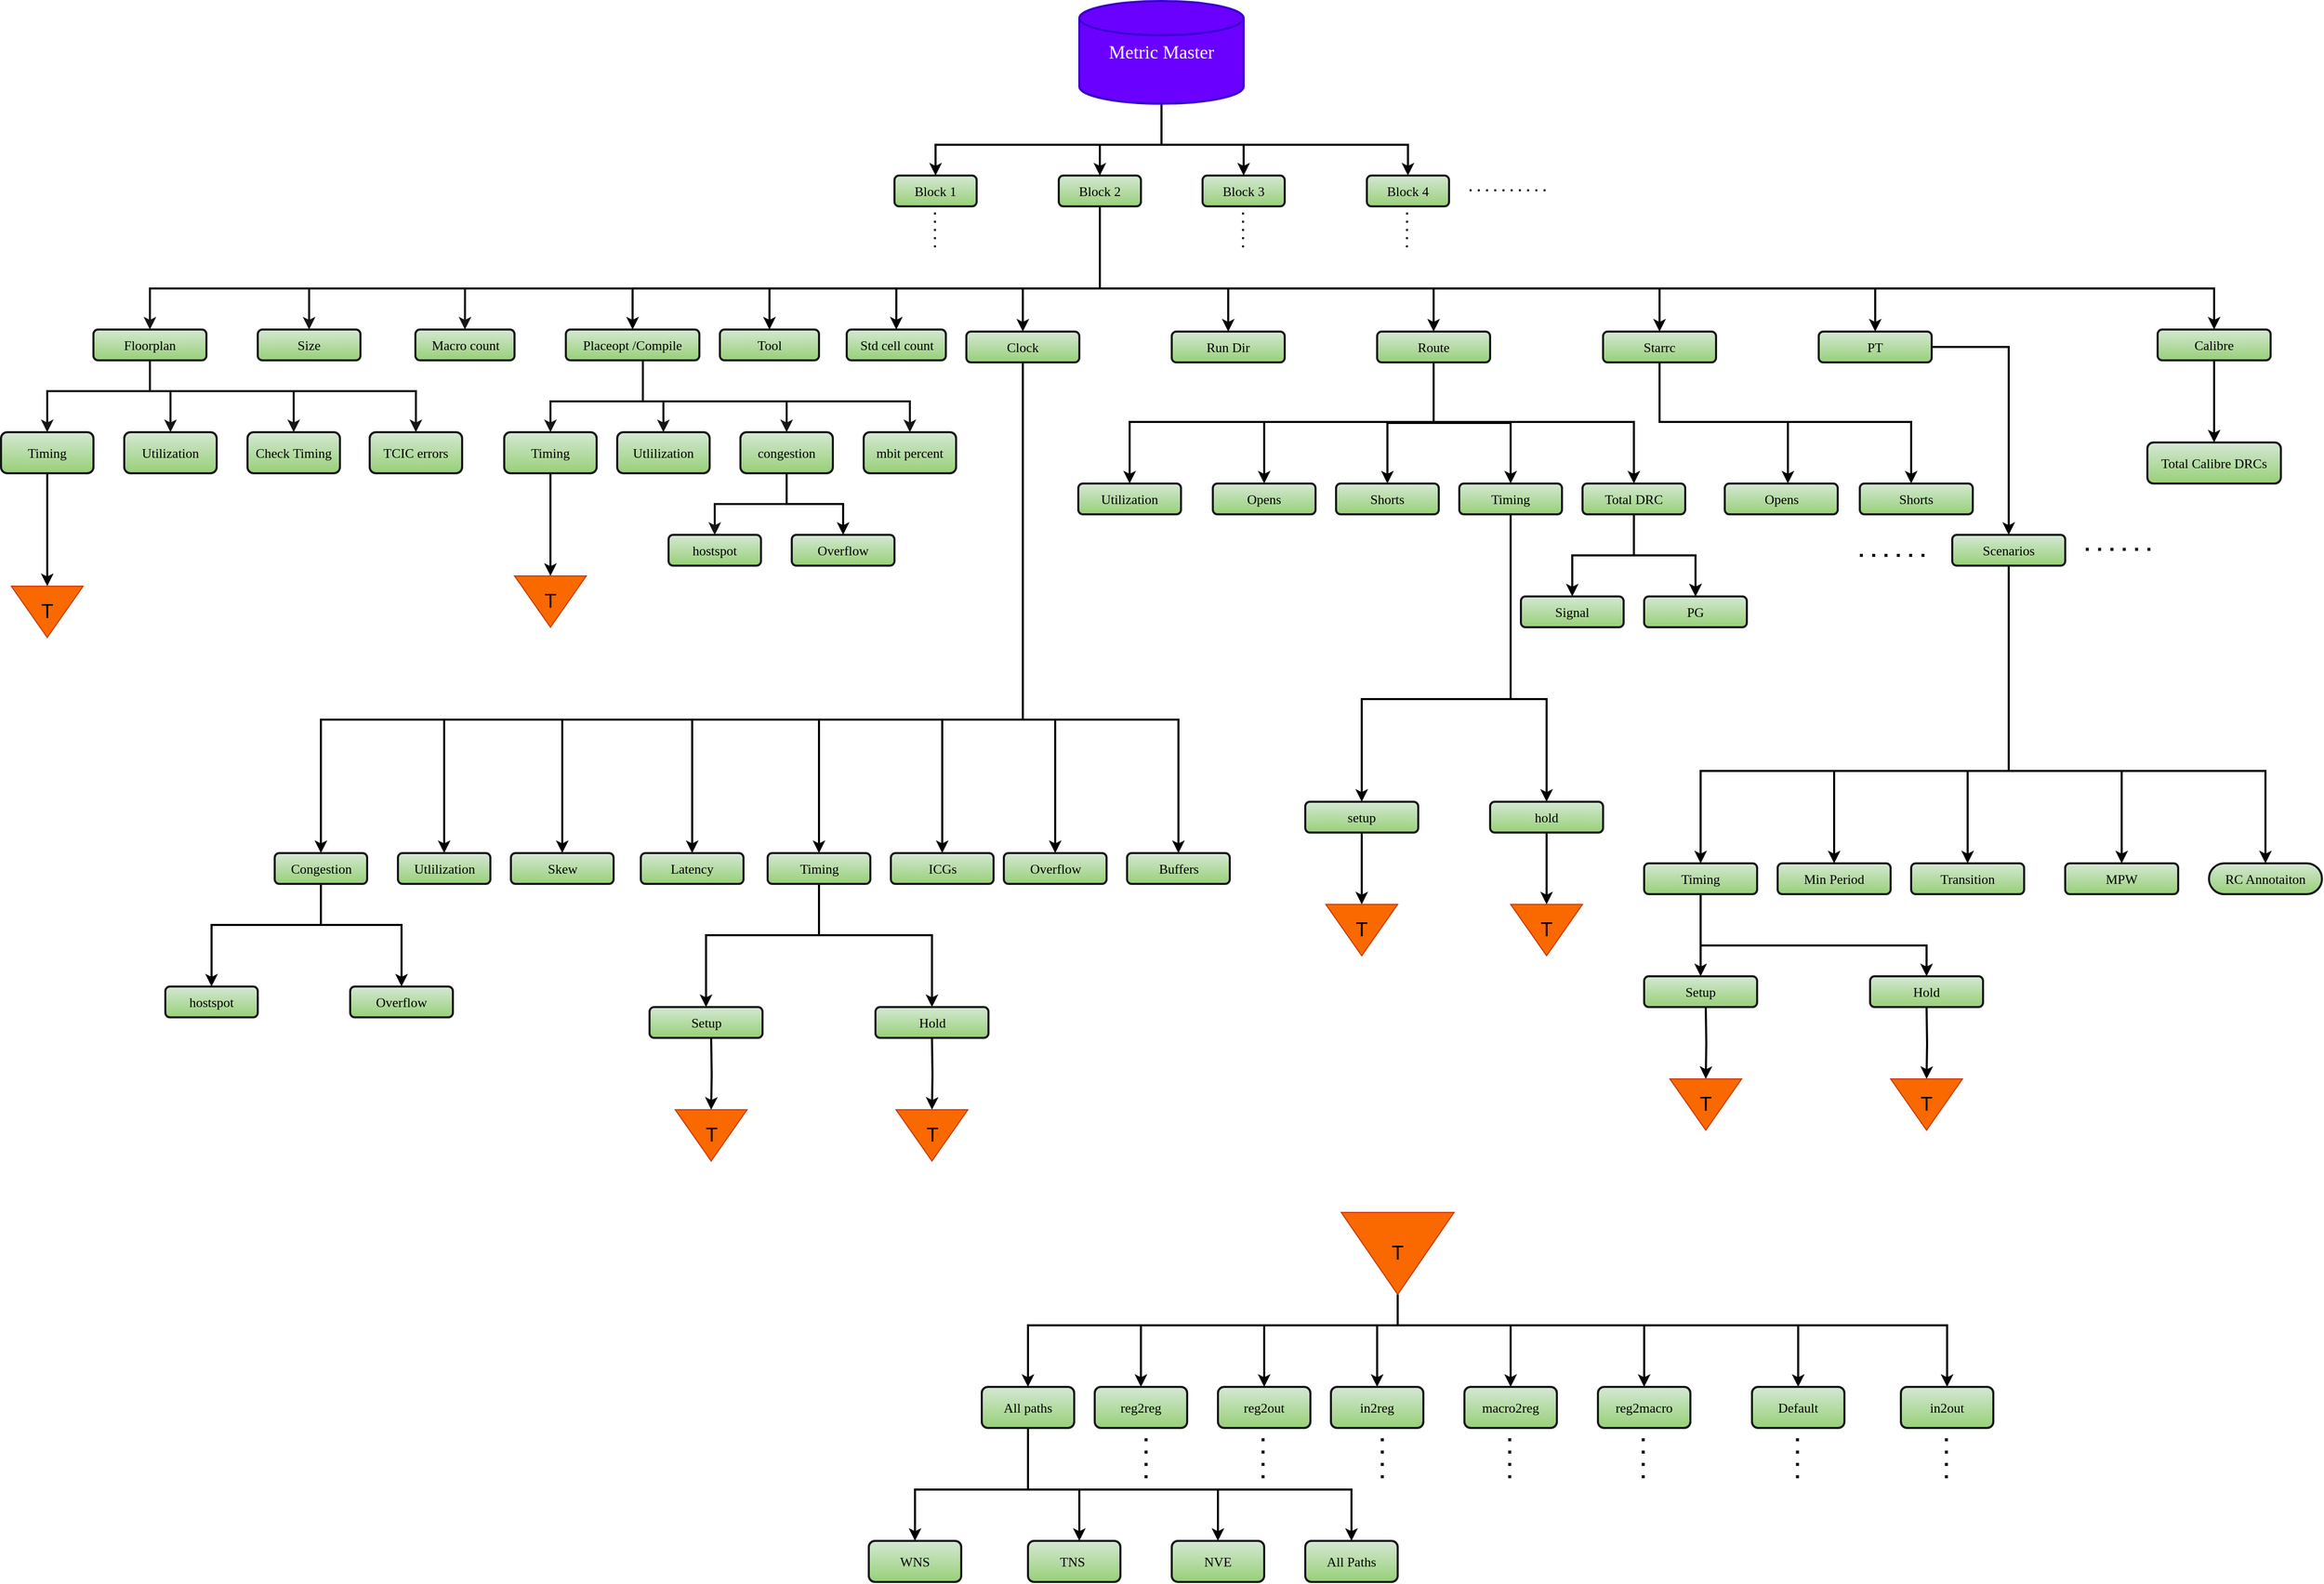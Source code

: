<mxfile version="21.2.7" type="github">
  <diagram id="R2lEEEUBdFMjLlhIrx00" name="Page-1">
    <mxGraphModel dx="2797" dy="1343" grid="1" gridSize="10" guides="1" tooltips="1" connect="1" arrows="1" fold="1" page="1" pageScale="1" pageWidth="1169" pageHeight="1654" math="0" shadow="0" extFonts="Permanent Marker^https://fonts.googleapis.com/css?family=Permanent+Marker">
      <root>
        <mxCell id="0" />
        <mxCell id="1" parent="0" />
        <mxCell id="iSJ_3hQ1pYhiKanofVgx-50" style="edgeStyle=orthogonalEdgeStyle;shape=connector;rounded=0;orthogonalLoop=1;jettySize=auto;html=1;entryX=0.5;entryY=0;entryDx=0;entryDy=0;labelBackgroundColor=default;strokeColor=default;strokeWidth=2;fontFamily=Helvetica;fontSize=11;fontColor=default;endArrow=classic;" edge="1" parent="1" target="BO10jVwyeY7o9jluabwl-73">
          <mxGeometry relative="1" as="geometry">
            <mxPoint x="1090" y="230" as="sourcePoint" />
            <Array as="points">
              <mxPoint x="1090" y="300" />
              <mxPoint x="1415" y="300" />
            </Array>
          </mxGeometry>
        </mxCell>
        <mxCell id="iSJ_3hQ1pYhiKanofVgx-51" style="edgeStyle=orthogonalEdgeStyle;shape=connector;rounded=0;orthogonalLoop=1;jettySize=auto;html=1;entryX=0.5;entryY=0;entryDx=0;entryDy=0;labelBackgroundColor=default;strokeColor=default;strokeWidth=2;fontFamily=Helvetica;fontSize=11;fontColor=default;endArrow=classic;exitX=0.5;exitY=1;exitDx=0;exitDy=0;" edge="1" parent="1" source="BO10jVwyeY7o9jluabwl-20" target="iSJ_3hQ1pYhiKanofVgx-14">
          <mxGeometry relative="1" as="geometry">
            <mxPoint x="680" y="180" as="sourcePoint" />
            <Array as="points">
              <mxPoint x="1090" y="300" />
              <mxPoint x="1635" y="300" />
            </Array>
          </mxGeometry>
        </mxCell>
        <mxCell id="iSJ_3hQ1pYhiKanofVgx-52" style="edgeStyle=orthogonalEdgeStyle;shape=connector;rounded=0;orthogonalLoop=1;jettySize=auto;html=1;entryX=0.5;entryY=0;entryDx=0;entryDy=0;labelBackgroundColor=default;strokeColor=default;strokeWidth=2;fontFamily=Helvetica;fontSize=11;fontColor=default;endArrow=classic;" edge="1" parent="1" target="iSJ_3hQ1pYhiKanofVgx-23">
          <mxGeometry relative="1" as="geometry">
            <mxPoint x="1090" y="230" as="sourcePoint" />
            <Array as="points">
              <mxPoint x="1090" y="300" />
              <mxPoint x="1845" y="300" />
            </Array>
          </mxGeometry>
        </mxCell>
        <mxCell id="iSJ_3hQ1pYhiKanofVgx-53" style="edgeStyle=orthogonalEdgeStyle;shape=connector;rounded=0;orthogonalLoop=1;jettySize=auto;html=1;entryX=0.5;entryY=0;entryDx=0;entryDy=0;labelBackgroundColor=default;strokeColor=default;strokeWidth=2;fontFamily=Helvetica;fontSize=11;fontColor=default;endArrow=classic;exitX=0.5;exitY=1;exitDx=0;exitDy=0;" edge="1" parent="1" source="BO10jVwyeY7o9jluabwl-20" target="iSJ_3hQ1pYhiKanofVgx-24">
          <mxGeometry relative="1" as="geometry">
            <mxPoint x="680" y="180" as="sourcePoint" />
            <Array as="points">
              <mxPoint x="1090" y="300" />
              <mxPoint x="2175" y="300" />
            </Array>
          </mxGeometry>
        </mxCell>
        <mxCell id="BO10jVwyeY7o9jluabwl-19" value="Block 1" style="rounded=1;whiteSpace=wrap;html=1;fillColor=#d5e8d4;strokeColor=#161618;gradientColor=#97d077;strokeWidth=2;shadow=0;fontSize=13;fontFamily=Verdana;" parent="1" vertex="1">
          <mxGeometry x="890" y="190" width="80" height="30" as="geometry" />
        </mxCell>
        <mxCell id="BO10jVwyeY7o9jluabwl-81" style="edgeStyle=orthogonalEdgeStyle;rounded=0;orthogonalLoop=1;jettySize=auto;html=1;entryX=0.5;entryY=0;entryDx=0;entryDy=0;fillColor=#d5e8d4;strokeColor=#161618;gradientColor=#97d077;strokeWidth=2;shadow=0;fontSize=13;fontFamily=Verdana;" parent="1" source="BO10jVwyeY7o9jluabwl-20" target="BO10jVwyeY7o9jluabwl-70" edge="1">
          <mxGeometry relative="1" as="geometry">
            <Array as="points">
              <mxPoint x="1090" y="300" />
              <mxPoint x="165" y="300" />
            </Array>
          </mxGeometry>
        </mxCell>
        <mxCell id="BO10jVwyeY7o9jluabwl-91" style="edgeStyle=orthogonalEdgeStyle;rounded=0;orthogonalLoop=1;jettySize=auto;html=1;fillColor=#d5e8d4;strokeColor=#161618;gradientColor=#97d077;strokeWidth=2;shadow=0;fontSize=13;fontFamily=Verdana;" parent="1" source="BO10jVwyeY7o9jluabwl-20" target="BO10jVwyeY7o9jluabwl-86" edge="1">
          <mxGeometry relative="1" as="geometry">
            <Array as="points">
              <mxPoint x="1090" y="300" />
              <mxPoint x="320" y="300" />
            </Array>
          </mxGeometry>
        </mxCell>
        <mxCell id="BO10jVwyeY7o9jluabwl-92" style="edgeStyle=orthogonalEdgeStyle;rounded=0;orthogonalLoop=1;jettySize=auto;html=1;entryX=0.5;entryY=0;entryDx=0;entryDy=0;fillColor=#d5e8d4;strokeColor=#161618;gradientColor=#97d077;strokeWidth=2;shadow=0;fontSize=13;fontFamily=Verdana;" parent="1" source="BO10jVwyeY7o9jluabwl-20" target="BO10jVwyeY7o9jluabwl-89" edge="1">
          <mxGeometry relative="1" as="geometry">
            <Array as="points">
              <mxPoint x="1090" y="300" />
              <mxPoint x="472" y="300" />
            </Array>
          </mxGeometry>
        </mxCell>
        <mxCell id="iSJ_3hQ1pYhiKanofVgx-12" style="edgeStyle=orthogonalEdgeStyle;rounded=0;orthogonalLoop=1;jettySize=auto;html=1;strokeWidth=2;" edge="1" parent="1" source="BO10jVwyeY7o9jluabwl-20" target="BO10jVwyeY7o9jluabwl-72">
          <mxGeometry relative="1" as="geometry">
            <Array as="points">
              <mxPoint x="1090" y="300" />
              <mxPoint x="1015" y="300" />
            </Array>
          </mxGeometry>
        </mxCell>
        <mxCell id="iSJ_3hQ1pYhiKanofVgx-17" style="edgeStyle=orthogonalEdgeStyle;shape=connector;rounded=0;orthogonalLoop=1;jettySize=auto;html=1;entryX=0.5;entryY=0;entryDx=0;entryDy=0;labelBackgroundColor=default;strokeColor=default;strokeWidth=2;fontFamily=Helvetica;fontSize=11;fontColor=default;endArrow=classic;" edge="1" parent="1" source="BO10jVwyeY7o9jluabwl-20" target="BO10jVwyeY7o9jluabwl-116">
          <mxGeometry relative="1" as="geometry">
            <Array as="points">
              <mxPoint x="1090" y="300" />
              <mxPoint x="768" y="300" />
            </Array>
          </mxGeometry>
        </mxCell>
        <mxCell id="iSJ_3hQ1pYhiKanofVgx-18" style="edgeStyle=orthogonalEdgeStyle;shape=connector;rounded=0;orthogonalLoop=1;jettySize=auto;html=1;entryX=0.5;entryY=0;entryDx=0;entryDy=0;labelBackgroundColor=default;strokeColor=default;strokeWidth=2;fontFamily=Helvetica;fontSize=11;fontColor=default;endArrow=classic;" edge="1" parent="1" source="BO10jVwyeY7o9jluabwl-20" target="BO10jVwyeY7o9jluabwl-90">
          <mxGeometry relative="1" as="geometry">
            <Array as="points">
              <mxPoint x="1090" y="300" />
              <mxPoint x="892" y="300" />
            </Array>
          </mxGeometry>
        </mxCell>
        <mxCell id="iSJ_3hQ1pYhiKanofVgx-34" style="edgeStyle=orthogonalEdgeStyle;shape=connector;rounded=0;orthogonalLoop=1;jettySize=auto;html=1;entryX=0.5;entryY=0;entryDx=0;entryDy=0;labelBackgroundColor=default;strokeColor=default;strokeWidth=2;fontFamily=Helvetica;fontSize=11;fontColor=default;endArrow=classic;" edge="1" parent="1" source="BO10jVwyeY7o9jluabwl-20" target="BO10jVwyeY7o9jluabwl-71">
          <mxGeometry relative="1" as="geometry">
            <Array as="points">
              <mxPoint x="1090" y="300" />
              <mxPoint x="635" y="300" />
            </Array>
          </mxGeometry>
        </mxCell>
        <mxCell id="iSJ_3hQ1pYhiKanofVgx-230" style="edgeStyle=orthogonalEdgeStyle;shape=connector;rounded=0;orthogonalLoop=1;jettySize=auto;html=1;labelBackgroundColor=default;strokeColor=default;strokeWidth=2;fontFamily=Helvetica;fontSize=11;fontColor=default;endArrow=classic;" edge="1" parent="1" source="BO10jVwyeY7o9jluabwl-20" target="iSJ_3hQ1pYhiKanofVgx-228">
          <mxGeometry relative="1" as="geometry">
            <Array as="points">
              <mxPoint x="1090" y="300" />
              <mxPoint x="1215" y="300" />
            </Array>
          </mxGeometry>
        </mxCell>
        <mxCell id="BO10jVwyeY7o9jluabwl-20" value="Block 2" style="rounded=1;whiteSpace=wrap;html=1;fillColor=#d5e8d4;strokeColor=#161618;gradientColor=#97d077;strokeWidth=2;shadow=0;fontSize=13;fontFamily=Verdana;" parent="1" vertex="1">
          <mxGeometry x="1050" y="190" width="80" height="30" as="geometry" />
        </mxCell>
        <mxCell id="BO10jVwyeY7o9jluabwl-21" value="Block 3" style="rounded=1;whiteSpace=wrap;html=1;fillColor=#d5e8d4;strokeColor=#161618;gradientColor=#97d077;strokeWidth=2;shadow=0;fontSize=13;fontFamily=Verdana;" parent="1" vertex="1">
          <mxGeometry x="1190" y="190" width="80" height="30" as="geometry" />
        </mxCell>
        <mxCell id="BO10jVwyeY7o9jluabwl-22" value="Block 4" style="rounded=1;whiteSpace=wrap;html=1;fillColor=#d5e8d4;strokeColor=#161618;gradientColor=#97d077;strokeWidth=2;shadow=0;fontSize=13;fontFamily=Verdana;" parent="1" vertex="1">
          <mxGeometry x="1350" y="190" width="80" height="30" as="geometry" />
        </mxCell>
        <mxCell id="BO10jVwyeY7o9jluabwl-28" value="" style="endArrow=none;dashed=1;html=1;dashPattern=1 3;strokeWidth=2;rounded=0;fillColor=#d5e8d4;strokeColor=#161618;gradientColor=#97d077;shadow=0;fontSize=13;fontFamily=Verdana;" parent="1" edge="1">
          <mxGeometry width="50" height="50" relative="1" as="geometry">
            <mxPoint x="929.41" y="260" as="sourcePoint" />
            <mxPoint x="929.41" y="220" as="targetPoint" />
          </mxGeometry>
        </mxCell>
        <mxCell id="BO10jVwyeY7o9jluabwl-29" value="" style="endArrow=none;dashed=1;html=1;dashPattern=1 3;strokeWidth=2;rounded=0;fillColor=#d5e8d4;strokeColor=#161618;gradientColor=#97d077;shadow=0;fontSize=13;fontFamily=Verdana;" parent="1" edge="1">
          <mxGeometry width="50" height="50" relative="1" as="geometry">
            <mxPoint x="1389" y="260" as="sourcePoint" />
            <mxPoint x="1389.2" y="220" as="targetPoint" />
          </mxGeometry>
        </mxCell>
        <mxCell id="BO10jVwyeY7o9jluabwl-30" value="" style="endArrow=none;dashed=1;html=1;dashPattern=1 3;strokeWidth=2;rounded=0;fillColor=#d5e8d4;strokeColor=#161618;gradientColor=#97d077;shadow=0;fontSize=13;fontFamily=Verdana;" parent="1" edge="1">
          <mxGeometry width="50" height="50" relative="1" as="geometry">
            <mxPoint x="1229.41" y="260" as="sourcePoint" />
            <mxPoint x="1229.41" y="220" as="targetPoint" />
          </mxGeometry>
        </mxCell>
        <mxCell id="BO10jVwyeY7o9jluabwl-32" value="" style="endArrow=none;dashed=1;html=1;dashPattern=1 3;strokeWidth=2;rounded=0;fillColor=#d5e8d4;strokeColor=#161618;gradientColor=#97d077;shadow=0;fontSize=13;fontFamily=Verdana;" parent="1" edge="1">
          <mxGeometry width="50" height="50" relative="1" as="geometry">
            <mxPoint x="1450" y="204.41" as="sourcePoint" />
            <mxPoint x="1530" y="204.41" as="targetPoint" />
          </mxGeometry>
        </mxCell>
        <mxCell id="BO10jVwyeY7o9jluabwl-99" style="edgeStyle=orthogonalEdgeStyle;rounded=0;orthogonalLoop=1;jettySize=auto;html=1;entryX=0.5;entryY=0;entryDx=0;entryDy=0;fillColor=#d5e8d4;strokeColor=#161618;gradientColor=#97d077;strokeWidth=2;shadow=0;fontSize=13;fontFamily=Verdana;" parent="1" source="BO10jVwyeY7o9jluabwl-70" target="BO10jVwyeY7o9jluabwl-82" edge="1">
          <mxGeometry relative="1" as="geometry">
            <Array as="points">
              <mxPoint x="165" y="400" />
              <mxPoint x="65" y="400" />
            </Array>
          </mxGeometry>
        </mxCell>
        <mxCell id="BO10jVwyeY7o9jluabwl-101" style="edgeStyle=orthogonalEdgeStyle;rounded=0;orthogonalLoop=1;jettySize=auto;html=1;entryX=0.5;entryY=0;entryDx=0;entryDy=0;fillColor=#d5e8d4;strokeColor=#161618;gradientColor=#97d077;strokeWidth=2;shadow=0;fontSize=13;fontFamily=Verdana;" parent="1" source="BO10jVwyeY7o9jluabwl-70" target="BO10jVwyeY7o9jluabwl-83" edge="1">
          <mxGeometry relative="1" as="geometry">
            <Array as="points">
              <mxPoint x="165" y="400" />
              <mxPoint x="185" y="400" />
            </Array>
          </mxGeometry>
        </mxCell>
        <mxCell id="BO10jVwyeY7o9jluabwl-102" style="edgeStyle=orthogonalEdgeStyle;rounded=0;orthogonalLoop=1;jettySize=auto;html=1;entryX=0.5;entryY=0;entryDx=0;entryDy=0;fillColor=#d5e8d4;strokeColor=#161618;gradientColor=#97d077;strokeWidth=2;shadow=0;fontSize=13;fontFamily=Verdana;" parent="1" source="BO10jVwyeY7o9jluabwl-70" target="BO10jVwyeY7o9jluabwl-84" edge="1">
          <mxGeometry relative="1" as="geometry">
            <Array as="points">
              <mxPoint x="165" y="400" />
              <mxPoint x="305" y="400" />
            </Array>
          </mxGeometry>
        </mxCell>
        <mxCell id="BO10jVwyeY7o9jluabwl-103" style="edgeStyle=orthogonalEdgeStyle;rounded=0;orthogonalLoop=1;jettySize=auto;html=1;entryX=0.5;entryY=0;entryDx=0;entryDy=0;fillColor=#d5e8d4;strokeColor=#161618;gradientColor=#97d077;strokeWidth=2;shadow=0;fontSize=13;fontFamily=Verdana;" parent="1" source="BO10jVwyeY7o9jluabwl-70" target="BO10jVwyeY7o9jluabwl-85" edge="1">
          <mxGeometry relative="1" as="geometry">
            <Array as="points">
              <mxPoint x="165" y="400" />
              <mxPoint x="424" y="400" />
            </Array>
          </mxGeometry>
        </mxCell>
        <mxCell id="BO10jVwyeY7o9jluabwl-70" value="Floorplan" style="rounded=1;whiteSpace=wrap;html=1;fillColor=#d5e8d4;strokeColor=#161618;gradientColor=#97d077;strokeWidth=2;shadow=0;fontSize=13;fontFamily=Verdana;" parent="1" vertex="1">
          <mxGeometry x="110" y="340" width="110" height="30" as="geometry" />
        </mxCell>
        <mxCell id="BO10jVwyeY7o9jluabwl-114" style="edgeStyle=orthogonalEdgeStyle;rounded=0;orthogonalLoop=1;jettySize=auto;html=1;fillColor=#d5e8d4;strokeColor=#161618;gradientColor=#97d077;strokeWidth=2;shadow=0;fontSize=13;fontFamily=Verdana;" parent="1" source="BO10jVwyeY7o9jluabwl-71" target="BO10jVwyeY7o9jluabwl-110" edge="1">
          <mxGeometry relative="1" as="geometry">
            <Array as="points">
              <mxPoint x="645" y="410" />
              <mxPoint x="785" y="410" />
            </Array>
          </mxGeometry>
        </mxCell>
        <mxCell id="BO10jVwyeY7o9jluabwl-117" style="edgeStyle=orthogonalEdgeStyle;rounded=0;orthogonalLoop=1;jettySize=auto;html=1;entryX=0.5;entryY=0;entryDx=0;entryDy=0;fillColor=#d5e8d4;strokeColor=#161618;gradientColor=#97d077;strokeWidth=2;shadow=0;fontSize=13;fontFamily=Verdana;" parent="1" source="BO10jVwyeY7o9jluabwl-71" target="BO10jVwyeY7o9jluabwl-108" edge="1">
          <mxGeometry relative="1" as="geometry">
            <Array as="points">
              <mxPoint x="645" y="410" />
              <mxPoint x="555" y="410" />
            </Array>
          </mxGeometry>
        </mxCell>
        <mxCell id="BO10jVwyeY7o9jluabwl-118" style="edgeStyle=orthogonalEdgeStyle;rounded=0;orthogonalLoop=1;jettySize=auto;html=1;entryX=0.5;entryY=0;entryDx=0;entryDy=0;fillColor=#d5e8d4;strokeColor=#161618;gradientColor=#97d077;strokeWidth=2;shadow=0;fontSize=13;fontFamily=Verdana;" parent="1" source="BO10jVwyeY7o9jluabwl-71" target="BO10jVwyeY7o9jluabwl-109" edge="1">
          <mxGeometry relative="1" as="geometry">
            <Array as="points">
              <mxPoint x="645" y="410" />
              <mxPoint x="665" y="410" />
            </Array>
          </mxGeometry>
        </mxCell>
        <mxCell id="BO10jVwyeY7o9jluabwl-119" style="edgeStyle=orthogonalEdgeStyle;rounded=0;orthogonalLoop=1;jettySize=auto;html=1;entryX=0.5;entryY=0;entryDx=0;entryDy=0;fillColor=#d5e8d4;strokeColor=#161618;gradientColor=#97d077;strokeWidth=2;shadow=0;fontSize=13;fontFamily=Verdana;" parent="1" source="BO10jVwyeY7o9jluabwl-71" target="BO10jVwyeY7o9jluabwl-107" edge="1">
          <mxGeometry relative="1" as="geometry">
            <Array as="points">
              <mxPoint x="645" y="410" />
              <mxPoint x="905" y="410" />
            </Array>
          </mxGeometry>
        </mxCell>
        <mxCell id="BO10jVwyeY7o9jluabwl-71" value="Placeopt /Compile" style="rounded=1;whiteSpace=wrap;html=1;fillColor=#d5e8d4;strokeColor=#161618;gradientColor=#97d077;strokeWidth=2;shadow=0;fontSize=13;fontFamily=Verdana;" parent="1" vertex="1">
          <mxGeometry x="570" y="340" width="130" height="30" as="geometry" />
        </mxCell>
        <mxCell id="iSJ_3hQ1pYhiKanofVgx-213" style="edgeStyle=orthogonalEdgeStyle;shape=connector;rounded=0;orthogonalLoop=1;jettySize=auto;html=1;entryX=0.5;entryY=0;entryDx=0;entryDy=0;labelBackgroundColor=default;strokeColor=default;strokeWidth=2;fontFamily=Helvetica;fontSize=11;fontColor=default;endArrow=classic;" edge="1" parent="1" source="BO10jVwyeY7o9jluabwl-72" target="iSJ_3hQ1pYhiKanofVgx-40">
          <mxGeometry relative="1" as="geometry">
            <Array as="points">
              <mxPoint x="1015" y="720" />
              <mxPoint x="1166" y="720" />
            </Array>
          </mxGeometry>
        </mxCell>
        <mxCell id="iSJ_3hQ1pYhiKanofVgx-214" style="edgeStyle=orthogonalEdgeStyle;shape=connector;rounded=0;orthogonalLoop=1;jettySize=auto;html=1;entryX=0.5;entryY=0;entryDx=0;entryDy=0;labelBackgroundColor=default;strokeColor=default;strokeWidth=2;fontFamily=Helvetica;fontSize=11;fontColor=default;endArrow=classic;" edge="1" parent="1" source="BO10jVwyeY7o9jluabwl-72" target="iSJ_3hQ1pYhiKanofVgx-198">
          <mxGeometry relative="1" as="geometry">
            <Array as="points">
              <mxPoint x="1015" y="720" />
              <mxPoint x="332" y="720" />
            </Array>
          </mxGeometry>
        </mxCell>
        <mxCell id="iSJ_3hQ1pYhiKanofVgx-215" style="edgeStyle=orthogonalEdgeStyle;shape=connector;rounded=0;orthogonalLoop=1;jettySize=auto;html=1;entryX=0.5;entryY=0;entryDx=0;entryDy=0;labelBackgroundColor=default;strokeColor=default;strokeWidth=2;fontFamily=Helvetica;fontSize=11;fontColor=default;endArrow=classic;" edge="1" parent="1" source="BO10jVwyeY7o9jluabwl-72" target="iSJ_3hQ1pYhiKanofVgx-32">
          <mxGeometry relative="1" as="geometry">
            <Array as="points">
              <mxPoint x="1015" y="720" />
              <mxPoint x="1046" y="720" />
            </Array>
          </mxGeometry>
        </mxCell>
        <mxCell id="iSJ_3hQ1pYhiKanofVgx-216" style="edgeStyle=orthogonalEdgeStyle;shape=connector;rounded=0;orthogonalLoop=1;jettySize=auto;html=1;entryX=0.5;entryY=0;entryDx=0;entryDy=0;labelBackgroundColor=default;strokeColor=default;strokeWidth=2;fontFamily=Helvetica;fontSize=11;fontColor=default;endArrow=classic;" edge="1" parent="1" source="BO10jVwyeY7o9jluabwl-72" target="iSJ_3hQ1pYhiKanofVgx-39">
          <mxGeometry relative="1" as="geometry">
            <Array as="points">
              <mxPoint x="1015" y="720" />
              <mxPoint x="936" y="720" />
            </Array>
          </mxGeometry>
        </mxCell>
        <mxCell id="iSJ_3hQ1pYhiKanofVgx-217" style="edgeStyle=orthogonalEdgeStyle;shape=connector;rounded=0;orthogonalLoop=1;jettySize=auto;html=1;entryX=0.5;entryY=0;entryDx=0;entryDy=0;labelBackgroundColor=default;strokeColor=default;strokeWidth=2;fontFamily=Helvetica;fontSize=11;fontColor=default;endArrow=classic;" edge="1" parent="1" source="BO10jVwyeY7o9jluabwl-72" target="iSJ_3hQ1pYhiKanofVgx-31">
          <mxGeometry relative="1" as="geometry">
            <Array as="points">
              <mxPoint x="1015" y="720" />
              <mxPoint x="816" y="720" />
            </Array>
          </mxGeometry>
        </mxCell>
        <mxCell id="iSJ_3hQ1pYhiKanofVgx-218" style="edgeStyle=orthogonalEdgeStyle;shape=connector;rounded=0;orthogonalLoop=1;jettySize=auto;html=1;entryX=0.5;entryY=0;entryDx=0;entryDy=0;labelBackgroundColor=default;strokeColor=default;strokeWidth=2;fontFamily=Helvetica;fontSize=11;fontColor=default;endArrow=classic;" edge="1" parent="1" source="BO10jVwyeY7o9jluabwl-72" target="iSJ_3hQ1pYhiKanofVgx-37">
          <mxGeometry relative="1" as="geometry">
            <Array as="points">
              <mxPoint x="1015" y="720" />
              <mxPoint x="693" y="720" />
            </Array>
          </mxGeometry>
        </mxCell>
        <mxCell id="iSJ_3hQ1pYhiKanofVgx-219" style="edgeStyle=orthogonalEdgeStyle;shape=connector;rounded=0;orthogonalLoop=1;jettySize=auto;html=1;entryX=0.5;entryY=0;entryDx=0;entryDy=0;labelBackgroundColor=default;strokeColor=default;strokeWidth=2;fontFamily=Helvetica;fontSize=11;fontColor=default;endArrow=classic;" edge="1" parent="1" source="BO10jVwyeY7o9jluabwl-72" target="iSJ_3hQ1pYhiKanofVgx-29">
          <mxGeometry relative="1" as="geometry">
            <Array as="points">
              <mxPoint x="1015" y="720" />
              <mxPoint x="566" y="720" />
            </Array>
          </mxGeometry>
        </mxCell>
        <mxCell id="iSJ_3hQ1pYhiKanofVgx-220" style="edgeStyle=orthogonalEdgeStyle;shape=connector;rounded=0;orthogonalLoop=1;jettySize=auto;html=1;entryX=0.5;entryY=0;entryDx=0;entryDy=0;labelBackgroundColor=default;strokeColor=default;strokeWidth=2;fontFamily=Helvetica;fontSize=11;fontColor=default;endArrow=classic;" edge="1" parent="1" source="BO10jVwyeY7o9jluabwl-72" target="iSJ_3hQ1pYhiKanofVgx-35">
          <mxGeometry relative="1" as="geometry">
            <Array as="points">
              <mxPoint x="1015" y="720" />
              <mxPoint x="452" y="720" />
            </Array>
          </mxGeometry>
        </mxCell>
        <mxCell id="BO10jVwyeY7o9jluabwl-72" value="Clock" style="rounded=1;whiteSpace=wrap;html=1;fillColor=#d5e8d4;strokeColor=#161618;gradientColor=#97d077;strokeWidth=2;shadow=0;fontSize=13;fontFamily=Verdana;" parent="1" vertex="1">
          <mxGeometry x="960" y="342" width="110" height="30" as="geometry" />
        </mxCell>
        <mxCell id="iSJ_3hQ1pYhiKanofVgx-62" style="edgeStyle=orthogonalEdgeStyle;shape=connector;rounded=0;orthogonalLoop=1;jettySize=auto;html=1;entryX=0.5;entryY=0;entryDx=0;entryDy=0;labelBackgroundColor=default;strokeColor=default;strokeWidth=2;fontFamily=Helvetica;fontSize=11;fontColor=default;endArrow=classic;" edge="1" parent="1" source="BO10jVwyeY7o9jluabwl-73" target="iSJ_3hQ1pYhiKanofVgx-54">
          <mxGeometry relative="1" as="geometry">
            <Array as="points">
              <mxPoint x="1415" y="430" />
              <mxPoint x="1119" y="430" />
            </Array>
          </mxGeometry>
        </mxCell>
        <mxCell id="iSJ_3hQ1pYhiKanofVgx-63" style="edgeStyle=orthogonalEdgeStyle;shape=connector;rounded=0;orthogonalLoop=1;jettySize=auto;html=1;entryX=0.5;entryY=0;entryDx=0;entryDy=0;labelBackgroundColor=default;strokeColor=default;strokeWidth=2;fontFamily=Helvetica;fontSize=11;fontColor=default;endArrow=classic;" edge="1" parent="1" source="BO10jVwyeY7o9jluabwl-73" target="iSJ_3hQ1pYhiKanofVgx-55">
          <mxGeometry relative="1" as="geometry">
            <Array as="points">
              <mxPoint x="1415" y="430" />
              <mxPoint x="1250" y="430" />
            </Array>
          </mxGeometry>
        </mxCell>
        <mxCell id="iSJ_3hQ1pYhiKanofVgx-64" style="edgeStyle=orthogonalEdgeStyle;shape=connector;rounded=0;orthogonalLoop=1;jettySize=auto;html=1;entryX=0.5;entryY=0;entryDx=0;entryDy=0;labelBackgroundColor=default;strokeColor=default;strokeWidth=2;fontFamily=Helvetica;fontSize=11;fontColor=default;endArrow=classic;" edge="1" parent="1" source="BO10jVwyeY7o9jluabwl-73" target="iSJ_3hQ1pYhiKanofVgx-56">
          <mxGeometry relative="1" as="geometry">
            <Array as="points">
              <mxPoint x="1415" y="431" />
              <mxPoint x="1370" y="431" />
            </Array>
          </mxGeometry>
        </mxCell>
        <mxCell id="iSJ_3hQ1pYhiKanofVgx-65" style="edgeStyle=orthogonalEdgeStyle;shape=connector;rounded=0;orthogonalLoop=1;jettySize=auto;html=1;entryX=0.5;entryY=0;entryDx=0;entryDy=0;labelBackgroundColor=default;strokeColor=default;strokeWidth=2;fontFamily=Helvetica;fontSize=11;fontColor=default;endArrow=classic;" edge="1" parent="1" source="BO10jVwyeY7o9jluabwl-73" target="iSJ_3hQ1pYhiKanofVgx-61">
          <mxGeometry relative="1" as="geometry" />
        </mxCell>
        <mxCell id="iSJ_3hQ1pYhiKanofVgx-66" style="edgeStyle=orthogonalEdgeStyle;shape=connector;rounded=0;orthogonalLoop=1;jettySize=auto;html=1;labelBackgroundColor=default;strokeColor=default;strokeWidth=2;fontFamily=Helvetica;fontSize=11;fontColor=default;endArrow=classic;" edge="1" parent="1" source="BO10jVwyeY7o9jluabwl-73" target="iSJ_3hQ1pYhiKanofVgx-60">
          <mxGeometry relative="1" as="geometry">
            <Array as="points">
              <mxPoint x="1415" y="430" />
              <mxPoint x="1610" y="430" />
            </Array>
          </mxGeometry>
        </mxCell>
        <mxCell id="BO10jVwyeY7o9jluabwl-73" value="Route" style="rounded=1;whiteSpace=wrap;html=1;fillColor=#d5e8d4;strokeColor=#161618;gradientColor=#97d077;strokeWidth=2;shadow=0;fontSize=13;fontFamily=Verdana;" parent="1" vertex="1">
          <mxGeometry x="1360" y="342" width="110" height="30" as="geometry" />
        </mxCell>
        <mxCell id="iSJ_3hQ1pYhiKanofVgx-154" style="edgeStyle=orthogonalEdgeStyle;shape=connector;rounded=0;orthogonalLoop=1;jettySize=auto;html=1;entryX=0;entryY=0.5;entryDx=0;entryDy=0;labelBackgroundColor=default;strokeColor=default;strokeWidth=2;fontFamily=Helvetica;fontSize=11;fontColor=default;endArrow=classic;" edge="1" parent="1" source="BO10jVwyeY7o9jluabwl-82" target="iSJ_3hQ1pYhiKanofVgx-153">
          <mxGeometry relative="1" as="geometry" />
        </mxCell>
        <mxCell id="BO10jVwyeY7o9jluabwl-82" value="Timing" style="rounded=1;whiteSpace=wrap;html=1;fillColor=#d5e8d4;strokeColor=#161618;gradientColor=#97d077;strokeWidth=2;shadow=0;fontSize=13;fontFamily=Verdana;" parent="1" vertex="1">
          <mxGeometry x="20" y="440" width="90" height="40" as="geometry" />
        </mxCell>
        <mxCell id="BO10jVwyeY7o9jluabwl-83" value="Utilization" style="rounded=1;whiteSpace=wrap;html=1;fillColor=#d5e8d4;strokeColor=#161618;gradientColor=#97d077;strokeWidth=2;shadow=0;fontSize=13;fontFamily=Verdana;" parent="1" vertex="1">
          <mxGeometry x="140" y="440" width="90" height="40" as="geometry" />
        </mxCell>
        <mxCell id="BO10jVwyeY7o9jluabwl-84" value="Check Timing" style="rounded=1;whiteSpace=wrap;html=1;fillColor=#d5e8d4;strokeColor=#161618;gradientColor=#97d077;strokeWidth=2;shadow=0;fontSize=13;fontFamily=Verdana;" parent="1" vertex="1">
          <mxGeometry x="260" y="440" width="90" height="40" as="geometry" />
        </mxCell>
        <mxCell id="BO10jVwyeY7o9jluabwl-85" value="TCIC errors" style="rounded=1;whiteSpace=wrap;html=1;fillColor=#d5e8d4;strokeColor=#161618;gradientColor=#97d077;strokeWidth=2;shadow=0;fontSize=13;fontFamily=Verdana;" parent="1" vertex="1">
          <mxGeometry x="379" y="440" width="90" height="40" as="geometry" />
        </mxCell>
        <mxCell id="BO10jVwyeY7o9jluabwl-86" value="Size" style="rounded=1;whiteSpace=wrap;html=1;fillColor=#d5e8d4;strokeColor=#161618;gradientColor=#97d077;strokeWidth=2;shadow=0;fontSize=13;fontFamily=Verdana;" parent="1" vertex="1">
          <mxGeometry x="270" y="340" width="100" height="30" as="geometry" />
        </mxCell>
        <mxCell id="BO10jVwyeY7o9jluabwl-89" value="Macro count" style="rounded=1;whiteSpace=wrap;html=1;fillColor=#d5e8d4;strokeColor=#161618;gradientColor=#97d077;strokeWidth=2;shadow=0;fontSize=13;fontFamily=Verdana;" parent="1" vertex="1">
          <mxGeometry x="423.5" y="340" width="96.5" height="30" as="geometry" />
        </mxCell>
        <mxCell id="BO10jVwyeY7o9jluabwl-90" value="Std cell count" style="rounded=1;whiteSpace=wrap;html=1;fillColor=#d5e8d4;strokeColor=#161618;gradientColor=#97d077;strokeWidth=2;shadow=0;fontSize=13;fontFamily=Verdana;" parent="1" vertex="1">
          <mxGeometry x="843.5" y="340" width="96.5" height="30" as="geometry" />
        </mxCell>
        <mxCell id="BO10jVwyeY7o9jluabwl-95" value="hostspot" style="rounded=1;whiteSpace=wrap;html=1;fillColor=#d5e8d4;strokeColor=#161618;gradientColor=#97d077;strokeWidth=2;shadow=0;fontSize=13;fontFamily=Verdana;" parent="1" vertex="1">
          <mxGeometry x="180" y="980" width="90" height="30" as="geometry" />
        </mxCell>
        <mxCell id="BO10jVwyeY7o9jluabwl-97" value="Overflow" style="rounded=1;whiteSpace=wrap;html=1;fillColor=#d5e8d4;strokeColor=#161618;gradientColor=#97d077;strokeWidth=2;shadow=0;fontSize=13;fontFamily=Verdana;" parent="1" vertex="1">
          <mxGeometry x="360" y="980" width="100" height="30" as="geometry" />
        </mxCell>
        <mxCell id="BO10jVwyeY7o9jluabwl-107" value="mbit percent" style="rounded=1;whiteSpace=wrap;html=1;fillColor=#d5e8d4;strokeColor=#161618;gradientColor=#97d077;strokeWidth=2;shadow=0;fontSize=13;fontFamily=Verdana;" parent="1" vertex="1">
          <mxGeometry x="860" y="440" width="90" height="40" as="geometry" />
        </mxCell>
        <mxCell id="iSJ_3hQ1pYhiKanofVgx-226" style="edgeStyle=orthogonalEdgeStyle;shape=connector;rounded=0;orthogonalLoop=1;jettySize=auto;html=1;entryX=0;entryY=0.5;entryDx=0;entryDy=0;labelBackgroundColor=default;strokeColor=default;strokeWidth=2;fontFamily=Helvetica;fontSize=11;fontColor=default;endArrow=classic;" edge="1" parent="1" source="BO10jVwyeY7o9jluabwl-108" target="iSJ_3hQ1pYhiKanofVgx-155">
          <mxGeometry relative="1" as="geometry" />
        </mxCell>
        <mxCell id="BO10jVwyeY7o9jluabwl-108" value="Timing" style="rounded=1;whiteSpace=wrap;html=1;fillColor=#d5e8d4;strokeColor=#161618;gradientColor=#97d077;strokeWidth=2;shadow=0;fontSize=13;fontFamily=Verdana;" parent="1" vertex="1">
          <mxGeometry x="510" y="440" width="90" height="40" as="geometry" />
        </mxCell>
        <mxCell id="BO10jVwyeY7o9jluabwl-109" value="Utlilization" style="rounded=1;whiteSpace=wrap;html=1;fillColor=#d5e8d4;strokeColor=#161618;gradientColor=#97d077;strokeWidth=2;shadow=0;fontSize=13;fontFamily=Verdana;" parent="1" vertex="1">
          <mxGeometry x="620" y="440" width="90" height="40" as="geometry" />
        </mxCell>
        <mxCell id="iSJ_3hQ1pYhiKanofVgx-10" style="edgeStyle=orthogonalEdgeStyle;rounded=0;orthogonalLoop=1;jettySize=auto;html=1;entryX=0.5;entryY=0;entryDx=0;entryDy=0;strokeColor=#161618;" edge="1" parent="1" source="BO10jVwyeY7o9jluabwl-110" target="iSJ_3hQ1pYhiKanofVgx-5">
          <mxGeometry relative="1" as="geometry" />
        </mxCell>
        <mxCell id="iSJ_3hQ1pYhiKanofVgx-11" style="edgeStyle=orthogonalEdgeStyle;rounded=0;orthogonalLoop=1;jettySize=auto;html=1;entryX=0.5;entryY=0;entryDx=0;entryDy=0;strokeColor=#161618;strokeWidth=2;" edge="1" parent="1" source="BO10jVwyeY7o9jluabwl-110" target="iSJ_3hQ1pYhiKanofVgx-5">
          <mxGeometry relative="1" as="geometry" />
        </mxCell>
        <mxCell id="iSJ_3hQ1pYhiKanofVgx-27" style="edgeStyle=orthogonalEdgeStyle;shape=connector;rounded=0;orthogonalLoop=1;jettySize=auto;html=1;entryX=0.5;entryY=0;entryDx=0;entryDy=0;labelBackgroundColor=default;strokeColor=default;strokeWidth=2;fontFamily=Helvetica;fontSize=11;fontColor=default;endArrow=classic;" edge="1" parent="1" source="BO10jVwyeY7o9jluabwl-110" target="iSJ_3hQ1pYhiKanofVgx-6">
          <mxGeometry relative="1" as="geometry" />
        </mxCell>
        <mxCell id="BO10jVwyeY7o9jluabwl-110" value="congestion" style="rounded=1;whiteSpace=wrap;html=1;fillColor=#d5e8d4;strokeColor=#161618;gradientColor=#97d077;strokeWidth=2;shadow=0;fontSize=13;fontFamily=Verdana;" parent="1" vertex="1">
          <mxGeometry x="740" y="440" width="90" height="40" as="geometry" />
        </mxCell>
        <mxCell id="BO10jVwyeY7o9jluabwl-116" value="Tool" style="rounded=1;whiteSpace=wrap;html=1;fillColor=#d5e8d4;strokeColor=#161618;gradientColor=#97d077;strokeWidth=2;shadow=0;fontSize=13;fontFamily=Verdana;" parent="1" vertex="1">
          <mxGeometry x="720" y="340" width="96.5" height="30" as="geometry" />
        </mxCell>
        <mxCell id="iSJ_3hQ1pYhiKanofVgx-5" value="hostspot" style="rounded=1;whiteSpace=wrap;html=1;fillColor=#d5e8d4;strokeColor=#161618;gradientColor=#97d077;strokeWidth=2;shadow=0;fontSize=13;fontFamily=Verdana;" vertex="1" parent="1">
          <mxGeometry x="670" y="540" width="90" height="30" as="geometry" />
        </mxCell>
        <mxCell id="iSJ_3hQ1pYhiKanofVgx-6" value="Overflow" style="rounded=1;whiteSpace=wrap;html=1;fillColor=#d5e8d4;strokeColor=#161618;gradientColor=#97d077;strokeWidth=2;shadow=0;fontSize=13;fontFamily=Verdana;" vertex="1" parent="1">
          <mxGeometry x="790" y="540" width="100" height="30" as="geometry" />
        </mxCell>
        <mxCell id="iSJ_3hQ1pYhiKanofVgx-77" value="" style="edgeStyle=orthogonalEdgeStyle;shape=connector;rounded=0;orthogonalLoop=1;jettySize=auto;html=1;labelBackgroundColor=default;strokeColor=default;strokeWidth=2;fontFamily=Helvetica;fontSize=11;fontColor=default;endArrow=classic;" edge="1" parent="1" source="iSJ_3hQ1pYhiKanofVgx-14" target="iSJ_3hQ1pYhiKanofVgx-76">
          <mxGeometry relative="1" as="geometry">
            <Array as="points">
              <mxPoint x="1635" y="430" />
              <mxPoint x="1760" y="430" />
            </Array>
          </mxGeometry>
        </mxCell>
        <mxCell id="iSJ_3hQ1pYhiKanofVgx-79" value="" style="edgeStyle=orthogonalEdgeStyle;shape=connector;rounded=0;orthogonalLoop=1;jettySize=auto;html=1;labelBackgroundColor=default;strokeColor=default;strokeWidth=2;fontFamily=Helvetica;fontSize=11;fontColor=default;endArrow=classic;" edge="1" parent="1" source="iSJ_3hQ1pYhiKanofVgx-14" target="iSJ_3hQ1pYhiKanofVgx-78">
          <mxGeometry relative="1" as="geometry">
            <Array as="points">
              <mxPoint x="1635" y="430" />
              <mxPoint x="1880" y="430" />
            </Array>
          </mxGeometry>
        </mxCell>
        <mxCell id="iSJ_3hQ1pYhiKanofVgx-14" value="Starrc" style="rounded=1;whiteSpace=wrap;html=1;fillColor=#d5e8d4;strokeColor=#161618;gradientColor=#97d077;strokeWidth=2;shadow=0;fontSize=13;fontFamily=Verdana;" vertex="1" parent="1">
          <mxGeometry x="1580" y="342" width="110" height="30" as="geometry" />
        </mxCell>
        <mxCell id="iSJ_3hQ1pYhiKanofVgx-84" value="" style="edgeStyle=orthogonalEdgeStyle;shape=connector;rounded=0;orthogonalLoop=1;jettySize=auto;html=1;labelBackgroundColor=default;strokeColor=default;strokeWidth=2;fontFamily=Helvetica;fontSize=11;fontColor=default;endArrow=classic;" edge="1" parent="1" source="iSJ_3hQ1pYhiKanofVgx-23" target="iSJ_3hQ1pYhiKanofVgx-83">
          <mxGeometry relative="1" as="geometry" />
        </mxCell>
        <mxCell id="iSJ_3hQ1pYhiKanofVgx-23" value="PT" style="rounded=1;whiteSpace=wrap;html=1;fillColor=#d5e8d4;strokeColor=#161618;gradientColor=#97d077;strokeWidth=2;shadow=0;fontSize=13;fontFamily=Verdana;" vertex="1" parent="1">
          <mxGeometry x="1790" y="342" width="110" height="30" as="geometry" />
        </mxCell>
        <mxCell id="iSJ_3hQ1pYhiKanofVgx-101" value="" style="edgeStyle=orthogonalEdgeStyle;shape=connector;rounded=0;orthogonalLoop=1;jettySize=auto;html=1;labelBackgroundColor=default;strokeColor=default;strokeWidth=2;fontFamily=Helvetica;fontSize=11;fontColor=default;endArrow=classic;" edge="1" parent="1" source="iSJ_3hQ1pYhiKanofVgx-24" target="iSJ_3hQ1pYhiKanofVgx-100">
          <mxGeometry relative="1" as="geometry" />
        </mxCell>
        <mxCell id="iSJ_3hQ1pYhiKanofVgx-24" value="Calibre" style="rounded=1;whiteSpace=wrap;html=1;fillColor=#d5e8d4;strokeColor=#161618;gradientColor=#97d077;strokeWidth=2;shadow=0;fontSize=13;fontFamily=Verdana;" vertex="1" parent="1">
          <mxGeometry x="2120" y="340" width="110" height="30" as="geometry" />
        </mxCell>
        <mxCell id="iSJ_3hQ1pYhiKanofVgx-29" value="Skew" style="rounded=1;whiteSpace=wrap;html=1;fillColor=#d5e8d4;strokeColor=#161618;gradientColor=#97d077;strokeWidth=2;shadow=0;fontSize=13;fontFamily=Verdana;" vertex="1" parent="1">
          <mxGeometry x="516.5" y="850" width="100" height="30" as="geometry" />
        </mxCell>
        <mxCell id="iSJ_3hQ1pYhiKanofVgx-181" style="edgeStyle=orthogonalEdgeStyle;shape=connector;rounded=0;orthogonalLoop=1;jettySize=auto;html=1;entryX=0.5;entryY=0;entryDx=0;entryDy=0;labelBackgroundColor=default;strokeColor=default;strokeWidth=2;fontFamily=Helvetica;fontSize=11;fontColor=default;endArrow=classic;" edge="1" parent="1" source="iSJ_3hQ1pYhiKanofVgx-31" target="iSJ_3hQ1pYhiKanofVgx-174">
          <mxGeometry relative="1" as="geometry">
            <Array as="points">
              <mxPoint x="816" y="930" />
              <mxPoint x="926" y="930" />
            </Array>
          </mxGeometry>
        </mxCell>
        <mxCell id="iSJ_3hQ1pYhiKanofVgx-221" style="edgeStyle=orthogonalEdgeStyle;shape=connector;rounded=0;orthogonalLoop=1;jettySize=auto;html=1;entryX=0.5;entryY=0;entryDx=0;entryDy=0;labelBackgroundColor=default;strokeColor=default;strokeWidth=2;fontFamily=Helvetica;fontSize=11;fontColor=default;endArrow=classic;" edge="1" parent="1" source="iSJ_3hQ1pYhiKanofVgx-31" target="iSJ_3hQ1pYhiKanofVgx-175">
          <mxGeometry relative="1" as="geometry">
            <Array as="points">
              <mxPoint x="816" y="930" />
              <mxPoint x="706" y="930" />
            </Array>
          </mxGeometry>
        </mxCell>
        <mxCell id="iSJ_3hQ1pYhiKanofVgx-31" value="Timing" style="rounded=1;whiteSpace=wrap;html=1;fillColor=#d5e8d4;strokeColor=#161618;gradientColor=#97d077;strokeWidth=2;shadow=0;fontSize=13;fontFamily=Verdana;" vertex="1" parent="1">
          <mxGeometry x="766.5" y="850" width="100" height="30" as="geometry" />
        </mxCell>
        <mxCell id="iSJ_3hQ1pYhiKanofVgx-32" value="Overflow" style="rounded=1;whiteSpace=wrap;html=1;fillColor=#d5e8d4;strokeColor=#161618;gradientColor=#97d077;strokeWidth=2;shadow=0;fontSize=13;fontFamily=Verdana;" vertex="1" parent="1">
          <mxGeometry x="996.5" y="850" width="100" height="30" as="geometry" />
        </mxCell>
        <mxCell id="iSJ_3hQ1pYhiKanofVgx-35" value="Utlilization" style="rounded=1;whiteSpace=wrap;html=1;fillColor=#d5e8d4;strokeColor=#161618;gradientColor=#97d077;strokeWidth=2;shadow=0;fontSize=13;fontFamily=Verdana;" vertex="1" parent="1">
          <mxGeometry x="406.5" y="850" width="90" height="30" as="geometry" />
        </mxCell>
        <mxCell id="iSJ_3hQ1pYhiKanofVgx-37" value="Latency" style="rounded=1;whiteSpace=wrap;html=1;fillColor=#d5e8d4;strokeColor=#161618;gradientColor=#97d077;strokeWidth=2;shadow=0;fontSize=13;fontFamily=Verdana;" vertex="1" parent="1">
          <mxGeometry x="643" y="850" width="100" height="30" as="geometry" />
        </mxCell>
        <mxCell id="iSJ_3hQ1pYhiKanofVgx-39" value="ICGs" style="rounded=1;whiteSpace=wrap;html=1;fillColor=#d5e8d4;strokeColor=#161618;gradientColor=#97d077;strokeWidth=2;shadow=0;fontSize=13;fontFamily=Verdana;" vertex="1" parent="1">
          <mxGeometry x="886.5" y="850" width="100" height="30" as="geometry" />
        </mxCell>
        <mxCell id="iSJ_3hQ1pYhiKanofVgx-40" value="Buffers" style="rounded=1;whiteSpace=wrap;html=1;fillColor=#d5e8d4;strokeColor=#161618;gradientColor=#97d077;strokeWidth=2;shadow=0;fontSize=13;fontFamily=Verdana;" vertex="1" parent="1">
          <mxGeometry x="1116.5" y="850" width="100" height="30" as="geometry" />
        </mxCell>
        <mxCell id="iSJ_3hQ1pYhiKanofVgx-49" style="edgeStyle=orthogonalEdgeStyle;shape=connector;rounded=0;orthogonalLoop=1;jettySize=auto;html=1;exitX=0.5;exitY=1;exitDx=0;exitDy=0;labelBackgroundColor=default;strokeColor=default;strokeWidth=2;fontFamily=Helvetica;fontSize=11;fontColor=default;endArrow=classic;" edge="1" parent="1" source="BO10jVwyeY7o9jluabwl-73" target="BO10jVwyeY7o9jluabwl-73">
          <mxGeometry relative="1" as="geometry" />
        </mxCell>
        <mxCell id="iSJ_3hQ1pYhiKanofVgx-54" value="Utilization" style="rounded=1;whiteSpace=wrap;html=1;fillColor=#d5e8d4;strokeColor=#161618;gradientColor=#97d077;strokeWidth=2;shadow=0;fontSize=13;fontFamily=Verdana;" vertex="1" parent="1">
          <mxGeometry x="1069" y="490" width="100" height="30" as="geometry" />
        </mxCell>
        <mxCell id="iSJ_3hQ1pYhiKanofVgx-55" value="Opens" style="rounded=1;whiteSpace=wrap;html=1;fillColor=#d5e8d4;strokeColor=#161618;gradientColor=#97d077;strokeWidth=2;shadow=0;fontSize=13;fontFamily=Verdana;" vertex="1" parent="1">
          <mxGeometry x="1200" y="490" width="100" height="30" as="geometry" />
        </mxCell>
        <mxCell id="iSJ_3hQ1pYhiKanofVgx-56" value="Shorts" style="rounded=1;whiteSpace=wrap;html=1;fillColor=#d5e8d4;strokeColor=#161618;gradientColor=#97d077;strokeWidth=2;shadow=0;fontSize=13;fontFamily=Verdana;" vertex="1" parent="1">
          <mxGeometry x="1320" y="490" width="100" height="30" as="geometry" />
        </mxCell>
        <mxCell id="iSJ_3hQ1pYhiKanofVgx-69" value="" style="edgeStyle=orthogonalEdgeStyle;shape=connector;rounded=0;orthogonalLoop=1;jettySize=auto;html=1;labelBackgroundColor=default;strokeColor=default;strokeWidth=2;fontFamily=Helvetica;fontSize=11;fontColor=default;endArrow=classic;" edge="1" parent="1" source="iSJ_3hQ1pYhiKanofVgx-60" target="iSJ_3hQ1pYhiKanofVgx-68">
          <mxGeometry relative="1" as="geometry" />
        </mxCell>
        <mxCell id="iSJ_3hQ1pYhiKanofVgx-70" value="" style="edgeStyle=orthogonalEdgeStyle;shape=connector;rounded=0;orthogonalLoop=1;jettySize=auto;html=1;labelBackgroundColor=default;strokeColor=default;strokeWidth=2;fontFamily=Helvetica;fontSize=11;fontColor=default;endArrow=classic;" edge="1" parent="1" source="iSJ_3hQ1pYhiKanofVgx-60" target="iSJ_3hQ1pYhiKanofVgx-68">
          <mxGeometry relative="1" as="geometry" />
        </mxCell>
        <mxCell id="iSJ_3hQ1pYhiKanofVgx-72" value="" style="edgeStyle=orthogonalEdgeStyle;shape=connector;rounded=0;orthogonalLoop=1;jettySize=auto;html=1;labelBackgroundColor=default;strokeColor=default;strokeWidth=2;fontFamily=Helvetica;fontSize=11;fontColor=default;endArrow=classic;" edge="1" parent="1" source="iSJ_3hQ1pYhiKanofVgx-60" target="iSJ_3hQ1pYhiKanofVgx-71">
          <mxGeometry relative="1" as="geometry" />
        </mxCell>
        <mxCell id="iSJ_3hQ1pYhiKanofVgx-60" value="Total DRC" style="rounded=1;whiteSpace=wrap;html=1;fillColor=#d5e8d4;strokeColor=#161618;gradientColor=#97d077;strokeWidth=2;shadow=0;fontSize=13;fontFamily=Verdana;" vertex="1" parent="1">
          <mxGeometry x="1560" y="490" width="100" height="30" as="geometry" />
        </mxCell>
        <mxCell id="iSJ_3hQ1pYhiKanofVgx-211" style="edgeStyle=orthogonalEdgeStyle;shape=connector;rounded=0;orthogonalLoop=1;jettySize=auto;html=1;entryX=0.5;entryY=0;entryDx=0;entryDy=0;labelBackgroundColor=default;strokeColor=default;strokeWidth=2;fontFamily=Helvetica;fontSize=11;fontColor=default;endArrow=classic;" edge="1" parent="1" source="iSJ_3hQ1pYhiKanofVgx-61" target="iSJ_3hQ1pYhiKanofVgx-159">
          <mxGeometry relative="1" as="geometry">
            <Array as="points">
              <mxPoint x="1490" y="700" />
              <mxPoint x="1525" y="700" />
            </Array>
          </mxGeometry>
        </mxCell>
        <mxCell id="iSJ_3hQ1pYhiKanofVgx-212" style="edgeStyle=orthogonalEdgeStyle;shape=connector;rounded=0;orthogonalLoop=1;jettySize=auto;html=1;labelBackgroundColor=default;strokeColor=default;strokeWidth=2;fontFamily=Helvetica;fontSize=11;fontColor=default;endArrow=classic;" edge="1" parent="1" source="iSJ_3hQ1pYhiKanofVgx-61" target="iSJ_3hQ1pYhiKanofVgx-158">
          <mxGeometry relative="1" as="geometry">
            <Array as="points">
              <mxPoint x="1490" y="700" />
              <mxPoint x="1345" y="700" />
            </Array>
          </mxGeometry>
        </mxCell>
        <mxCell id="iSJ_3hQ1pYhiKanofVgx-61" value="Timing" style="rounded=1;whiteSpace=wrap;html=1;fillColor=#d5e8d4;strokeColor=#161618;gradientColor=#97d077;strokeWidth=2;shadow=0;fontSize=13;fontFamily=Verdana;" vertex="1" parent="1">
          <mxGeometry x="1440" y="490" width="100" height="30" as="geometry" />
        </mxCell>
        <mxCell id="iSJ_3hQ1pYhiKanofVgx-68" value="PG" style="rounded=1;whiteSpace=wrap;html=1;fillColor=#d5e8d4;strokeColor=#161618;gradientColor=#97d077;strokeWidth=2;shadow=0;fontSize=13;fontFamily=Verdana;" vertex="1" parent="1">
          <mxGeometry x="1620" y="600" width="100" height="30" as="geometry" />
        </mxCell>
        <mxCell id="iSJ_3hQ1pYhiKanofVgx-71" value="Signal" style="rounded=1;whiteSpace=wrap;html=1;fillColor=#d5e8d4;strokeColor=#161618;gradientColor=#97d077;strokeWidth=2;shadow=0;fontSize=13;fontFamily=Verdana;" vertex="1" parent="1">
          <mxGeometry x="1500" y="600" width="100" height="30" as="geometry" />
        </mxCell>
        <mxCell id="iSJ_3hQ1pYhiKanofVgx-76" value="Opens" style="rounded=1;whiteSpace=wrap;html=1;fillColor=#d5e8d4;strokeColor=#161618;gradientColor=#97d077;strokeWidth=2;shadow=0;fontSize=13;fontFamily=Verdana;" vertex="1" parent="1">
          <mxGeometry x="1698.5" y="490" width="110" height="30" as="geometry" />
        </mxCell>
        <mxCell id="iSJ_3hQ1pYhiKanofVgx-78" value="Shorts" style="rounded=1;whiteSpace=wrap;html=1;fillColor=#d5e8d4;strokeColor=#161618;gradientColor=#97d077;strokeWidth=2;shadow=0;fontSize=13;fontFamily=Verdana;" vertex="1" parent="1">
          <mxGeometry x="1830" y="490" width="110" height="30" as="geometry" />
        </mxCell>
        <mxCell id="iSJ_3hQ1pYhiKanofVgx-206" style="edgeStyle=orthogonalEdgeStyle;shape=connector;rounded=0;orthogonalLoop=1;jettySize=auto;html=1;entryX=0.5;entryY=0;entryDx=0;entryDy=0;labelBackgroundColor=default;strokeColor=default;strokeWidth=2;fontFamily=Helvetica;fontSize=11;fontColor=default;endArrow=classic;" edge="1" parent="1" source="iSJ_3hQ1pYhiKanofVgx-83" target="iSJ_3hQ1pYhiKanofVgx-87">
          <mxGeometry relative="1" as="geometry">
            <Array as="points">
              <mxPoint x="1975" y="770" />
              <mxPoint x="1675" y="770" />
            </Array>
          </mxGeometry>
        </mxCell>
        <mxCell id="iSJ_3hQ1pYhiKanofVgx-207" style="edgeStyle=orthogonalEdgeStyle;shape=connector;rounded=0;orthogonalLoop=1;jettySize=auto;html=1;entryX=0.5;entryY=0;entryDx=0;entryDy=0;labelBackgroundColor=default;strokeColor=default;strokeWidth=2;fontFamily=Helvetica;fontSize=11;fontColor=default;endArrow=classic;" edge="1" parent="1" source="iSJ_3hQ1pYhiKanofVgx-83" target="iSJ_3hQ1pYhiKanofVgx-105">
          <mxGeometry relative="1" as="geometry">
            <Array as="points">
              <mxPoint x="1975" y="770" />
              <mxPoint x="1805" y="770" />
            </Array>
          </mxGeometry>
        </mxCell>
        <mxCell id="iSJ_3hQ1pYhiKanofVgx-208" style="edgeStyle=orthogonalEdgeStyle;shape=connector;rounded=0;orthogonalLoop=1;jettySize=auto;html=1;entryX=0.5;entryY=0;entryDx=0;entryDy=0;labelBackgroundColor=default;strokeColor=default;strokeWidth=2;fontFamily=Helvetica;fontSize=11;fontColor=default;endArrow=classic;" edge="1" parent="1" source="iSJ_3hQ1pYhiKanofVgx-83" target="iSJ_3hQ1pYhiKanofVgx-90">
          <mxGeometry relative="1" as="geometry">
            <Array as="points">
              <mxPoint x="1975" y="770" />
              <mxPoint x="1935" y="770" />
            </Array>
          </mxGeometry>
        </mxCell>
        <mxCell id="iSJ_3hQ1pYhiKanofVgx-209" style="edgeStyle=orthogonalEdgeStyle;shape=connector;rounded=0;orthogonalLoop=1;jettySize=auto;html=1;entryX=0.5;entryY=0;entryDx=0;entryDy=0;labelBackgroundColor=default;strokeColor=default;strokeWidth=2;fontFamily=Helvetica;fontSize=11;fontColor=default;endArrow=classic;" edge="1" parent="1" source="iSJ_3hQ1pYhiKanofVgx-83" target="iSJ_3hQ1pYhiKanofVgx-96">
          <mxGeometry relative="1" as="geometry">
            <Array as="points">
              <mxPoint x="1975" y="770" />
              <mxPoint x="2085" y="770" />
            </Array>
          </mxGeometry>
        </mxCell>
        <mxCell id="iSJ_3hQ1pYhiKanofVgx-210" style="edgeStyle=orthogonalEdgeStyle;shape=connector;rounded=0;orthogonalLoop=1;jettySize=auto;html=1;entryX=0.5;entryY=0;entryDx=0;entryDy=0;labelBackgroundColor=default;strokeColor=default;strokeWidth=2;fontFamily=Helvetica;fontSize=11;fontColor=default;endArrow=classic;" edge="1" parent="1" source="iSJ_3hQ1pYhiKanofVgx-83" target="iSJ_3hQ1pYhiKanofVgx-98">
          <mxGeometry relative="1" as="geometry">
            <Array as="points">
              <mxPoint x="1975" y="770" />
              <mxPoint x="2225" y="770" />
            </Array>
          </mxGeometry>
        </mxCell>
        <mxCell id="iSJ_3hQ1pYhiKanofVgx-83" value="Scenarios" style="rounded=1;whiteSpace=wrap;html=1;fillColor=#d5e8d4;strokeColor=#161618;gradientColor=#97d077;strokeWidth=2;shadow=0;fontSize=13;fontFamily=Verdana;" vertex="1" parent="1">
          <mxGeometry x="1920" y="540" width="110" height="30" as="geometry" />
        </mxCell>
        <mxCell id="iSJ_3hQ1pYhiKanofVgx-167" value="" style="edgeStyle=orthogonalEdgeStyle;shape=connector;rounded=0;orthogonalLoop=1;jettySize=auto;html=1;labelBackgroundColor=default;strokeColor=default;strokeWidth=2;fontFamily=Helvetica;fontSize=11;fontColor=default;endArrow=classic;" edge="1" parent="1" source="iSJ_3hQ1pYhiKanofVgx-87" target="iSJ_3hQ1pYhiKanofVgx-166">
          <mxGeometry relative="1" as="geometry">
            <Array as="points">
              <mxPoint x="1675" y="940" />
              <mxPoint x="1895" y="940" />
            </Array>
          </mxGeometry>
        </mxCell>
        <mxCell id="iSJ_3hQ1pYhiKanofVgx-169" value="" style="edgeStyle=orthogonalEdgeStyle;shape=connector;rounded=0;orthogonalLoop=1;jettySize=auto;html=1;labelBackgroundColor=default;strokeColor=default;strokeWidth=2;fontFamily=Helvetica;fontSize=11;fontColor=default;endArrow=classic;" edge="1" parent="1" source="iSJ_3hQ1pYhiKanofVgx-87" target="iSJ_3hQ1pYhiKanofVgx-168">
          <mxGeometry relative="1" as="geometry" />
        </mxCell>
        <mxCell id="iSJ_3hQ1pYhiKanofVgx-87" value="Timing" style="rounded=1;whiteSpace=wrap;html=1;fillColor=#d5e8d4;strokeColor=#161618;gradientColor=#97d077;strokeWidth=2;shadow=0;fontSize=13;fontFamily=Verdana;" vertex="1" parent="1">
          <mxGeometry x="1620" y="860" width="110" height="30" as="geometry" />
        </mxCell>
        <mxCell id="iSJ_3hQ1pYhiKanofVgx-90" value="Transition" style="rounded=1;whiteSpace=wrap;html=1;fillColor=#d5e8d4;strokeColor=#161618;gradientColor=#97d077;strokeWidth=2;shadow=0;fontSize=13;fontFamily=Verdana;" vertex="1" parent="1">
          <mxGeometry x="1880" y="860" width="110" height="30" as="geometry" />
        </mxCell>
        <mxCell id="iSJ_3hQ1pYhiKanofVgx-93" value="" style="endArrow=none;dashed=1;html=1;dashPattern=1 3;strokeWidth=3;rounded=0;fillColor=#d5e8d4;strokeColor=#161618;gradientColor=#97d077;shadow=0;fontSize=13;fontFamily=Verdana;" edge="1" parent="1">
          <mxGeometry width="50" height="50" relative="1" as="geometry">
            <mxPoint x="1830" y="560" as="sourcePoint" />
            <mxPoint x="1900" y="560" as="targetPoint" />
          </mxGeometry>
        </mxCell>
        <mxCell id="iSJ_3hQ1pYhiKanofVgx-94" value="" style="endArrow=none;dashed=1;html=1;dashPattern=1 3;strokeWidth=3;rounded=0;fillColor=#d5e8d4;strokeColor=#161618;gradientColor=#97d077;shadow=0;fontSize=13;fontFamily=Verdana;" edge="1" parent="1">
          <mxGeometry width="50" height="50" relative="1" as="geometry">
            <mxPoint x="2050" y="554.17" as="sourcePoint" />
            <mxPoint x="2120" y="554.17" as="targetPoint" />
          </mxGeometry>
        </mxCell>
        <mxCell id="iSJ_3hQ1pYhiKanofVgx-96" value="MPW" style="rounded=1;whiteSpace=wrap;html=1;fillColor=#d5e8d4;strokeColor=#161618;gradientColor=#97d077;strokeWidth=2;shadow=0;fontSize=13;fontFamily=Verdana;glass=0;" vertex="1" parent="1">
          <mxGeometry x="2030" y="860" width="110" height="30" as="geometry" />
        </mxCell>
        <mxCell id="iSJ_3hQ1pYhiKanofVgx-98" value="RC Annotaiton" style="rounded=1;whiteSpace=wrap;html=1;fillColor=#d5e8d4;strokeColor=#161618;gradientColor=#97d077;strokeWidth=2;shadow=0;fontSize=13;fontFamily=Verdana;arcSize=50;" vertex="1" parent="1">
          <mxGeometry x="2170" y="860" width="110" height="30" as="geometry" />
        </mxCell>
        <mxCell id="iSJ_3hQ1pYhiKanofVgx-100" value="Total Calibre DRCs" style="rounded=1;whiteSpace=wrap;html=1;fillColor=#d5e8d4;strokeColor=#161618;gradientColor=#97d077;strokeWidth=2;shadow=0;fontSize=13;fontFamily=Verdana;" vertex="1" parent="1">
          <mxGeometry x="2110" y="450" width="130" height="40" as="geometry" />
        </mxCell>
        <mxCell id="iSJ_3hQ1pYhiKanofVgx-105" value="Min Period" style="rounded=1;whiteSpace=wrap;html=1;fillColor=#d5e8d4;strokeColor=#161618;gradientColor=#97d077;strokeWidth=2;shadow=0;fontSize=13;fontFamily=Verdana;" vertex="1" parent="1">
          <mxGeometry x="1750" y="860" width="110" height="30" as="geometry" />
        </mxCell>
        <mxCell id="iSJ_3hQ1pYhiKanofVgx-119" value="" style="edgeStyle=orthogonalEdgeStyle;shape=connector;rounded=0;orthogonalLoop=1;jettySize=auto;html=1;labelBackgroundColor=default;strokeColor=default;strokeWidth=2;fontFamily=Helvetica;fontSize=11;fontColor=default;endArrow=classic;" edge="1" parent="1" source="iSJ_3hQ1pYhiKanofVgx-107" target="iSJ_3hQ1pYhiKanofVgx-116">
          <mxGeometry relative="1" as="geometry">
            <Array as="points">
              <mxPoint x="1020" y="1470" />
              <mxPoint x="910" y="1470" />
            </Array>
          </mxGeometry>
        </mxCell>
        <mxCell id="iSJ_3hQ1pYhiKanofVgx-123" value="" style="edgeStyle=orthogonalEdgeStyle;shape=connector;rounded=0;orthogonalLoop=1;jettySize=auto;html=1;labelBackgroundColor=default;strokeColor=default;strokeWidth=2;fontFamily=Helvetica;fontSize=11;fontColor=default;endArrow=classic;" edge="1" parent="1" source="iSJ_3hQ1pYhiKanofVgx-107" target="iSJ_3hQ1pYhiKanofVgx-122">
          <mxGeometry relative="1" as="geometry">
            <Array as="points">
              <mxPoint x="1020" y="1470" />
              <mxPoint x="1070" y="1470" />
            </Array>
          </mxGeometry>
        </mxCell>
        <mxCell id="iSJ_3hQ1pYhiKanofVgx-187" value="" style="edgeStyle=orthogonalEdgeStyle;shape=connector;rounded=0;orthogonalLoop=1;jettySize=auto;html=1;labelBackgroundColor=default;strokeColor=default;strokeWidth=2;fontFamily=Helvetica;fontSize=11;fontColor=default;endArrow=classic;" edge="1" parent="1" source="iSJ_3hQ1pYhiKanofVgx-107" target="iSJ_3hQ1pYhiKanofVgx-186">
          <mxGeometry relative="1" as="geometry">
            <Array as="points">
              <mxPoint x="1020" y="1470" />
              <mxPoint x="1205" y="1470" />
            </Array>
          </mxGeometry>
        </mxCell>
        <mxCell id="iSJ_3hQ1pYhiKanofVgx-191" style="edgeStyle=orthogonalEdgeStyle;shape=connector;rounded=0;orthogonalLoop=1;jettySize=auto;html=1;labelBackgroundColor=default;strokeColor=default;strokeWidth=2;fontFamily=Helvetica;fontSize=11;fontColor=default;endArrow=classic;" edge="1" parent="1" source="iSJ_3hQ1pYhiKanofVgx-107" target="iSJ_3hQ1pYhiKanofVgx-190">
          <mxGeometry relative="1" as="geometry">
            <Array as="points">
              <mxPoint x="1020" y="1470" />
              <mxPoint x="1335" y="1470" />
            </Array>
          </mxGeometry>
        </mxCell>
        <mxCell id="iSJ_3hQ1pYhiKanofVgx-107" value="All paths" style="rounded=1;whiteSpace=wrap;html=1;fillColor=#d5e8d4;strokeColor=#161618;gradientColor=#97d077;strokeWidth=2;shadow=0;fontSize=13;fontFamily=Verdana;" vertex="1" parent="1">
          <mxGeometry x="975" y="1370" width="90" height="40" as="geometry" />
        </mxCell>
        <mxCell id="iSJ_3hQ1pYhiKanofVgx-110" value="reg2reg" style="rounded=1;whiteSpace=wrap;html=1;fillColor=#d5e8d4;strokeColor=#161618;gradientColor=#97d077;strokeWidth=2;shadow=0;fontSize=13;fontFamily=Verdana;" vertex="1" parent="1">
          <mxGeometry x="1085" y="1370" width="90" height="40" as="geometry" />
        </mxCell>
        <mxCell id="iSJ_3hQ1pYhiKanofVgx-113" value="reg2out" style="rounded=1;whiteSpace=wrap;html=1;fillColor=#d5e8d4;strokeColor=#161618;gradientColor=#97d077;strokeWidth=2;shadow=0;fontSize=13;fontFamily=Verdana;" vertex="1" parent="1">
          <mxGeometry x="1205" y="1370" width="90" height="40" as="geometry" />
        </mxCell>
        <mxCell id="iSJ_3hQ1pYhiKanofVgx-116" value="WNS" style="rounded=1;whiteSpace=wrap;html=1;fillColor=#d5e8d4;strokeColor=#161618;gradientColor=#97d077;strokeWidth=2;shadow=0;fontSize=13;fontFamily=Verdana;" vertex="1" parent="1">
          <mxGeometry x="865" y="1520" width="90" height="40" as="geometry" />
        </mxCell>
        <mxCell id="iSJ_3hQ1pYhiKanofVgx-122" value="TNS&amp;nbsp;" style="rounded=1;whiteSpace=wrap;html=1;fillColor=#d5e8d4;strokeColor=#161618;gradientColor=#97d077;strokeWidth=2;shadow=0;fontSize=13;fontFamily=Verdana;" vertex="1" parent="1">
          <mxGeometry x="1020" y="1520" width="90" height="40" as="geometry" />
        </mxCell>
        <mxCell id="iSJ_3hQ1pYhiKanofVgx-125" value="" style="endArrow=none;dashed=1;html=1;dashPattern=1 3;strokeWidth=3;rounded=0;fillColor=#d5e8d4;strokeColor=#161618;gradientColor=#97d077;shadow=0;fontSize=13;fontFamily=Verdana;" edge="1" parent="1">
          <mxGeometry width="50" height="50" relative="1" as="geometry">
            <mxPoint x="1135" y="1420" as="sourcePoint" />
            <mxPoint x="1135" y="1460" as="targetPoint" />
          </mxGeometry>
        </mxCell>
        <mxCell id="iSJ_3hQ1pYhiKanofVgx-126" value="" style="endArrow=none;dashed=1;html=1;dashPattern=1 3;strokeWidth=3;rounded=0;fillColor=#d5e8d4;strokeColor=#161618;gradientColor=#97d077;shadow=0;fontSize=13;fontFamily=Verdana;" edge="1" parent="1">
          <mxGeometry width="50" height="50" relative="1" as="geometry">
            <mxPoint x="1365" y="1420" as="sourcePoint" />
            <mxPoint x="1365" y="1460" as="targetPoint" />
          </mxGeometry>
        </mxCell>
        <mxCell id="iSJ_3hQ1pYhiKanofVgx-141" style="edgeStyle=orthogonalEdgeStyle;shape=connector;rounded=0;orthogonalLoop=1;jettySize=auto;html=1;entryX=0.5;entryY=0;entryDx=0;entryDy=0;labelBackgroundColor=default;strokeColor=default;strokeWidth=2;fontFamily=Helvetica;fontSize=11;fontColor=default;endArrow=classic;" edge="1" parent="1" source="iSJ_3hQ1pYhiKanofVgx-128" target="iSJ_3hQ1pYhiKanofVgx-107">
          <mxGeometry relative="1" as="geometry">
            <Array as="points">
              <mxPoint x="1380" y="1310" />
              <mxPoint x="1020" y="1310" />
            </Array>
          </mxGeometry>
        </mxCell>
        <mxCell id="iSJ_3hQ1pYhiKanofVgx-142" style="edgeStyle=orthogonalEdgeStyle;shape=connector;rounded=0;orthogonalLoop=1;jettySize=auto;html=1;entryX=0.5;entryY=0;entryDx=0;entryDy=0;labelBackgroundColor=default;strokeColor=default;strokeWidth=2;fontFamily=Helvetica;fontSize=11;fontColor=default;endArrow=classic;" edge="1" parent="1" source="iSJ_3hQ1pYhiKanofVgx-128" target="iSJ_3hQ1pYhiKanofVgx-110">
          <mxGeometry relative="1" as="geometry">
            <Array as="points">
              <mxPoint x="1380" y="1310" />
              <mxPoint x="1130" y="1310" />
            </Array>
          </mxGeometry>
        </mxCell>
        <mxCell id="iSJ_3hQ1pYhiKanofVgx-143" style="edgeStyle=orthogonalEdgeStyle;shape=connector;rounded=0;orthogonalLoop=1;jettySize=auto;html=1;entryX=0.5;entryY=0;entryDx=0;entryDy=0;labelBackgroundColor=default;strokeColor=default;strokeWidth=2;fontFamily=Helvetica;fontSize=11;fontColor=default;endArrow=classic;" edge="1" parent="1" source="iSJ_3hQ1pYhiKanofVgx-128" target="iSJ_3hQ1pYhiKanofVgx-113">
          <mxGeometry relative="1" as="geometry">
            <Array as="points">
              <mxPoint x="1380" y="1310" />
              <mxPoint x="1250" y="1310" />
            </Array>
          </mxGeometry>
        </mxCell>
        <mxCell id="iSJ_3hQ1pYhiKanofVgx-145" style="edgeStyle=orthogonalEdgeStyle;shape=connector;rounded=0;orthogonalLoop=1;jettySize=auto;html=1;entryX=0.5;entryY=0;entryDx=0;entryDy=0;labelBackgroundColor=default;strokeColor=default;strokeWidth=2;fontFamily=Helvetica;fontSize=11;fontColor=default;endArrow=classic;" edge="1" parent="1" source="iSJ_3hQ1pYhiKanofVgx-128" target="iSJ_3hQ1pYhiKanofVgx-134">
          <mxGeometry relative="1" as="geometry">
            <Array as="points">
              <mxPoint x="1380" y="1310" />
              <mxPoint x="1360" y="1310" />
            </Array>
          </mxGeometry>
        </mxCell>
        <mxCell id="iSJ_3hQ1pYhiKanofVgx-146" style="edgeStyle=orthogonalEdgeStyle;shape=connector;rounded=0;orthogonalLoop=1;jettySize=auto;html=1;entryX=0.5;entryY=0;entryDx=0;entryDy=0;labelBackgroundColor=default;strokeColor=default;strokeWidth=2;fontFamily=Helvetica;fontSize=11;fontColor=default;endArrow=classic;" edge="1" parent="1" source="iSJ_3hQ1pYhiKanofVgx-128" target="iSJ_3hQ1pYhiKanofVgx-135">
          <mxGeometry relative="1" as="geometry">
            <Array as="points">
              <mxPoint x="1380" y="1310" />
              <mxPoint x="1490" y="1310" />
            </Array>
          </mxGeometry>
        </mxCell>
        <mxCell id="iSJ_3hQ1pYhiKanofVgx-147" style="edgeStyle=orthogonalEdgeStyle;shape=connector;rounded=0;orthogonalLoop=1;jettySize=auto;html=1;entryX=0.5;entryY=0;entryDx=0;entryDy=0;labelBackgroundColor=default;strokeColor=default;strokeWidth=2;fontFamily=Helvetica;fontSize=11;fontColor=default;endArrow=classic;" edge="1" parent="1" source="iSJ_3hQ1pYhiKanofVgx-128" target="iSJ_3hQ1pYhiKanofVgx-136">
          <mxGeometry relative="1" as="geometry">
            <Array as="points">
              <mxPoint x="1380" y="1310" />
              <mxPoint x="1620" y="1310" />
            </Array>
          </mxGeometry>
        </mxCell>
        <mxCell id="iSJ_3hQ1pYhiKanofVgx-148" style="edgeStyle=orthogonalEdgeStyle;shape=connector;rounded=0;orthogonalLoop=1;jettySize=auto;html=1;entryX=0.5;entryY=0;entryDx=0;entryDy=0;labelBackgroundColor=default;strokeColor=default;strokeWidth=2;fontFamily=Helvetica;fontSize=11;fontColor=default;endArrow=classic;" edge="1" parent="1" source="iSJ_3hQ1pYhiKanofVgx-128" target="iSJ_3hQ1pYhiKanofVgx-140">
          <mxGeometry relative="1" as="geometry">
            <Array as="points">
              <mxPoint x="1380" y="1310" />
              <mxPoint x="1770" y="1310" />
            </Array>
          </mxGeometry>
        </mxCell>
        <mxCell id="iSJ_3hQ1pYhiKanofVgx-189" style="edgeStyle=orthogonalEdgeStyle;shape=connector;rounded=0;orthogonalLoop=1;jettySize=auto;html=1;entryX=0.5;entryY=0;entryDx=0;entryDy=0;labelBackgroundColor=default;strokeColor=default;strokeWidth=2;fontFamily=Helvetica;fontSize=11;fontColor=default;endArrow=classic;" edge="1" parent="1" source="iSJ_3hQ1pYhiKanofVgx-128" target="iSJ_3hQ1pYhiKanofVgx-188">
          <mxGeometry relative="1" as="geometry">
            <Array as="points">
              <mxPoint x="1380" y="1310" />
              <mxPoint x="1915" y="1310" />
            </Array>
          </mxGeometry>
        </mxCell>
        <mxCell id="iSJ_3hQ1pYhiKanofVgx-128" value="&lt;font style=&quot;font-size: 19px;&quot;&gt;T&lt;/font&gt;" style="triangle;whiteSpace=wrap;html=1;fontFamily=Helvetica;fontSize=11;direction=south;fillColor=#fa6800;strokeColor=#C73500;fontColor=#000000;" vertex="1" parent="1">
          <mxGeometry x="1325" y="1200" width="110" height="80" as="geometry" />
        </mxCell>
        <mxCell id="iSJ_3hQ1pYhiKanofVgx-134" value="in2reg" style="rounded=1;whiteSpace=wrap;html=1;fillColor=#d5e8d4;strokeColor=#161618;gradientColor=#97d077;strokeWidth=2;shadow=0;fontSize=13;fontFamily=Verdana;" vertex="1" parent="1">
          <mxGeometry x="1315" y="1370" width="90" height="40" as="geometry" />
        </mxCell>
        <mxCell id="iSJ_3hQ1pYhiKanofVgx-135" value="macro2reg" style="rounded=1;whiteSpace=wrap;html=1;fillColor=#d5e8d4;strokeColor=#161618;gradientColor=#97d077;strokeWidth=2;shadow=0;fontSize=13;fontFamily=Verdana;" vertex="1" parent="1">
          <mxGeometry x="1445" y="1370" width="90" height="40" as="geometry" />
        </mxCell>
        <mxCell id="iSJ_3hQ1pYhiKanofVgx-136" value="reg2macro" style="rounded=1;whiteSpace=wrap;html=1;fillColor=#d5e8d4;strokeColor=#161618;gradientColor=#97d077;strokeWidth=2;shadow=0;fontSize=13;fontFamily=Verdana;" vertex="1" parent="1">
          <mxGeometry x="1575" y="1370" width="90" height="40" as="geometry" />
        </mxCell>
        <mxCell id="iSJ_3hQ1pYhiKanofVgx-140" value="Default" style="rounded=1;whiteSpace=wrap;html=1;fillColor=#d5e8d4;strokeColor=#161618;gradientColor=#97d077;strokeWidth=2;shadow=0;fontSize=13;fontFamily=Verdana;" vertex="1" parent="1">
          <mxGeometry x="1725" y="1370" width="90" height="40" as="geometry" />
        </mxCell>
        <mxCell id="iSJ_3hQ1pYhiKanofVgx-149" value="" style="endArrow=none;dashed=1;html=1;dashPattern=1 3;strokeWidth=3;rounded=0;fillColor=#d5e8d4;strokeColor=#161618;gradientColor=#97d077;shadow=0;fontSize=13;fontFamily=Verdana;" edge="1" parent="1">
          <mxGeometry width="50" height="50" relative="1" as="geometry">
            <mxPoint x="1248.89" y="1420" as="sourcePoint" />
            <mxPoint x="1248.89" y="1460" as="targetPoint" />
          </mxGeometry>
        </mxCell>
        <mxCell id="iSJ_3hQ1pYhiKanofVgx-150" value="" style="endArrow=none;dashed=1;html=1;dashPattern=1 3;strokeWidth=3;rounded=0;fillColor=#d5e8d4;strokeColor=#161618;gradientColor=#97d077;shadow=0;fontSize=13;fontFamily=Verdana;" edge="1" parent="1">
          <mxGeometry width="50" height="50" relative="1" as="geometry">
            <mxPoint x="1489.09" y="1420" as="sourcePoint" />
            <mxPoint x="1489.09" y="1460" as="targetPoint" />
          </mxGeometry>
        </mxCell>
        <mxCell id="iSJ_3hQ1pYhiKanofVgx-151" value="" style="endArrow=none;dashed=1;html=1;dashPattern=1 3;strokeWidth=3;rounded=0;fillColor=#d5e8d4;strokeColor=#161618;gradientColor=#97d077;shadow=0;fontSize=13;fontFamily=Verdana;" edge="1" parent="1">
          <mxGeometry width="50" height="50" relative="1" as="geometry">
            <mxPoint x="1619.09" y="1420" as="sourcePoint" />
            <mxPoint x="1619.09" y="1460" as="targetPoint" />
          </mxGeometry>
        </mxCell>
        <mxCell id="iSJ_3hQ1pYhiKanofVgx-152" value="" style="endArrow=none;dashed=1;html=1;dashPattern=1 3;strokeWidth=3;rounded=0;fillColor=#d5e8d4;strokeColor=#161618;gradientColor=#97d077;shadow=0;fontSize=13;fontFamily=Verdana;" edge="1" parent="1">
          <mxGeometry width="50" height="50" relative="1" as="geometry">
            <mxPoint x="1769.29" y="1420" as="sourcePoint" />
            <mxPoint x="1769.29" y="1460" as="targetPoint" />
          </mxGeometry>
        </mxCell>
        <mxCell id="iSJ_3hQ1pYhiKanofVgx-153" value="&lt;font style=&quot;font-size: 19px;&quot;&gt;T&lt;/font&gt;" style="triangle;whiteSpace=wrap;html=1;fontFamily=Helvetica;fontSize=11;direction=south;fillColor=#fa6800;strokeColor=#C73500;fontColor=#000000;" vertex="1" parent="1">
          <mxGeometry x="30" y="590" width="70" height="50" as="geometry" />
        </mxCell>
        <mxCell id="iSJ_3hQ1pYhiKanofVgx-155" value="&lt;font style=&quot;font-size: 19px;&quot;&gt;T&lt;/font&gt;" style="triangle;whiteSpace=wrap;html=1;fontFamily=Helvetica;fontSize=11;direction=south;fillColor=#fa6800;strokeColor=#C73500;fontColor=#000000;" vertex="1" parent="1">
          <mxGeometry x="520" y="580" width="70" height="50" as="geometry" />
        </mxCell>
        <mxCell id="iSJ_3hQ1pYhiKanofVgx-163" style="edgeStyle=orthogonalEdgeStyle;shape=connector;rounded=0;orthogonalLoop=1;jettySize=auto;html=1;entryX=0;entryY=0.5;entryDx=0;entryDy=0;labelBackgroundColor=default;strokeColor=default;strokeWidth=2;fontFamily=Helvetica;fontSize=11;fontColor=default;endArrow=classic;" edge="1" parent="1" source="iSJ_3hQ1pYhiKanofVgx-158" target="iSJ_3hQ1pYhiKanofVgx-162">
          <mxGeometry relative="1" as="geometry" />
        </mxCell>
        <mxCell id="iSJ_3hQ1pYhiKanofVgx-158" value="setup" style="rounded=1;whiteSpace=wrap;html=1;fillColor=#d5e8d4;strokeColor=#161618;gradientColor=#97d077;strokeWidth=2;shadow=0;fontSize=13;fontFamily=Verdana;" vertex="1" parent="1">
          <mxGeometry x="1290" y="800" width="110" height="30" as="geometry" />
        </mxCell>
        <mxCell id="iSJ_3hQ1pYhiKanofVgx-165" style="edgeStyle=orthogonalEdgeStyle;shape=connector;rounded=0;orthogonalLoop=1;jettySize=auto;html=1;entryX=0;entryY=0.5;entryDx=0;entryDy=0;labelBackgroundColor=default;strokeColor=default;strokeWidth=2;fontFamily=Helvetica;fontSize=11;fontColor=default;endArrow=classic;" edge="1" parent="1" source="iSJ_3hQ1pYhiKanofVgx-159" target="iSJ_3hQ1pYhiKanofVgx-164">
          <mxGeometry relative="1" as="geometry" />
        </mxCell>
        <mxCell id="iSJ_3hQ1pYhiKanofVgx-159" value="hold" style="rounded=1;whiteSpace=wrap;html=1;fillColor=#d5e8d4;strokeColor=#161618;gradientColor=#97d077;strokeWidth=2;shadow=0;fontSize=13;fontFamily=Verdana;" vertex="1" parent="1">
          <mxGeometry x="1470" y="800" width="110" height="30" as="geometry" />
        </mxCell>
        <mxCell id="iSJ_3hQ1pYhiKanofVgx-162" value="&lt;font style=&quot;font-size: 19px;&quot;&gt;T&lt;/font&gt;" style="triangle;whiteSpace=wrap;html=1;fontFamily=Helvetica;fontSize=11;direction=south;fillColor=#fa6800;strokeColor=#C73500;fontColor=#000000;" vertex="1" parent="1">
          <mxGeometry x="1310" y="900" width="70" height="50" as="geometry" />
        </mxCell>
        <mxCell id="iSJ_3hQ1pYhiKanofVgx-164" value="&lt;font style=&quot;font-size: 19px;&quot;&gt;T&lt;/font&gt;" style="triangle;whiteSpace=wrap;html=1;fontFamily=Helvetica;fontSize=11;direction=south;fillColor=#fa6800;strokeColor=#C73500;fontColor=#000000;" vertex="1" parent="1">
          <mxGeometry x="1490" y="900" width="70" height="50" as="geometry" />
        </mxCell>
        <mxCell id="iSJ_3hQ1pYhiKanofVgx-166" value="Hold" style="rounded=1;whiteSpace=wrap;html=1;fillColor=#d5e8d4;strokeColor=#161618;gradientColor=#97d077;strokeWidth=2;shadow=0;fontSize=13;fontFamily=Verdana;" vertex="1" parent="1">
          <mxGeometry x="1840" y="970" width="110" height="30" as="geometry" />
        </mxCell>
        <mxCell id="iSJ_3hQ1pYhiKanofVgx-168" value="Setup" style="rounded=1;whiteSpace=wrap;html=1;fillColor=#d5e8d4;strokeColor=#161618;gradientColor=#97d077;strokeWidth=2;shadow=0;fontSize=13;fontFamily=Verdana;" vertex="1" parent="1">
          <mxGeometry x="1620" y="970" width="110" height="30" as="geometry" />
        </mxCell>
        <mxCell id="iSJ_3hQ1pYhiKanofVgx-170" style="edgeStyle=orthogonalEdgeStyle;shape=connector;rounded=0;orthogonalLoop=1;jettySize=auto;html=1;entryX=0;entryY=0.5;entryDx=0;entryDy=0;labelBackgroundColor=default;strokeColor=default;strokeWidth=2;fontFamily=Helvetica;fontSize=11;fontColor=default;endArrow=classic;" edge="1" parent="1" target="iSJ_3hQ1pYhiKanofVgx-171">
          <mxGeometry relative="1" as="geometry">
            <mxPoint x="1680" y="1000" as="sourcePoint" />
          </mxGeometry>
        </mxCell>
        <mxCell id="iSJ_3hQ1pYhiKanofVgx-171" value="&lt;font style=&quot;font-size: 19px;&quot;&gt;T&lt;/font&gt;" style="triangle;whiteSpace=wrap;html=1;fontFamily=Helvetica;fontSize=11;direction=south;fillColor=#fa6800;strokeColor=#C73500;fontColor=#000000;" vertex="1" parent="1">
          <mxGeometry x="1645" y="1070" width="70" height="50" as="geometry" />
        </mxCell>
        <mxCell id="iSJ_3hQ1pYhiKanofVgx-172" style="edgeStyle=orthogonalEdgeStyle;shape=connector;rounded=0;orthogonalLoop=1;jettySize=auto;html=1;entryX=0;entryY=0.5;entryDx=0;entryDy=0;labelBackgroundColor=default;strokeColor=default;strokeWidth=2;fontFamily=Helvetica;fontSize=11;fontColor=default;endArrow=classic;" edge="1" parent="1" target="iSJ_3hQ1pYhiKanofVgx-173">
          <mxGeometry relative="1" as="geometry">
            <mxPoint x="1895" y="1000" as="sourcePoint" />
          </mxGeometry>
        </mxCell>
        <mxCell id="iSJ_3hQ1pYhiKanofVgx-173" value="&lt;font style=&quot;font-size: 19px;&quot;&gt;T&lt;/font&gt;" style="triangle;whiteSpace=wrap;html=1;fontFamily=Helvetica;fontSize=11;direction=south;fillColor=#fa6800;strokeColor=#C73500;fontColor=#000000;" vertex="1" parent="1">
          <mxGeometry x="1860" y="1070" width="70" height="50" as="geometry" />
        </mxCell>
        <mxCell id="iSJ_3hQ1pYhiKanofVgx-174" value="Hold" style="rounded=1;whiteSpace=wrap;html=1;fillColor=#d5e8d4;strokeColor=#161618;gradientColor=#97d077;strokeWidth=2;shadow=0;fontSize=13;fontFamily=Verdana;" vertex="1" parent="1">
          <mxGeometry x="871.5" y="1000" width="110" height="30" as="geometry" />
        </mxCell>
        <mxCell id="iSJ_3hQ1pYhiKanofVgx-175" value="Setup" style="rounded=1;whiteSpace=wrap;html=1;fillColor=#d5e8d4;strokeColor=#161618;gradientColor=#97d077;strokeWidth=2;shadow=0;fontSize=13;fontFamily=Verdana;" vertex="1" parent="1">
          <mxGeometry x="651.5" y="1000" width="110" height="30" as="geometry" />
        </mxCell>
        <mxCell id="iSJ_3hQ1pYhiKanofVgx-176" style="edgeStyle=orthogonalEdgeStyle;shape=connector;rounded=0;orthogonalLoop=1;jettySize=auto;html=1;entryX=0;entryY=0.5;entryDx=0;entryDy=0;labelBackgroundColor=default;strokeColor=default;strokeWidth=2;fontFamily=Helvetica;fontSize=11;fontColor=default;endArrow=classic;" edge="1" parent="1" target="iSJ_3hQ1pYhiKanofVgx-177">
          <mxGeometry relative="1" as="geometry">
            <mxPoint x="711.5" y="1030" as="sourcePoint" />
          </mxGeometry>
        </mxCell>
        <mxCell id="iSJ_3hQ1pYhiKanofVgx-177" value="&lt;font style=&quot;font-size: 19px;&quot;&gt;T&lt;/font&gt;" style="triangle;whiteSpace=wrap;html=1;fontFamily=Helvetica;fontSize=11;direction=south;fillColor=#fa6800;strokeColor=#C73500;fontColor=#000000;" vertex="1" parent="1">
          <mxGeometry x="676.5" y="1100" width="70" height="50" as="geometry" />
        </mxCell>
        <mxCell id="iSJ_3hQ1pYhiKanofVgx-178" style="edgeStyle=orthogonalEdgeStyle;shape=connector;rounded=0;orthogonalLoop=1;jettySize=auto;html=1;entryX=0;entryY=0.5;entryDx=0;entryDy=0;labelBackgroundColor=default;strokeColor=default;strokeWidth=2;fontFamily=Helvetica;fontSize=11;fontColor=default;endArrow=classic;" edge="1" parent="1" target="iSJ_3hQ1pYhiKanofVgx-179">
          <mxGeometry relative="1" as="geometry">
            <mxPoint x="926.5" y="1030" as="sourcePoint" />
          </mxGeometry>
        </mxCell>
        <mxCell id="iSJ_3hQ1pYhiKanofVgx-179" value="&lt;font style=&quot;font-size: 19px;&quot;&gt;T&lt;/font&gt;" style="triangle;whiteSpace=wrap;html=1;fontFamily=Helvetica;fontSize=11;direction=south;fillColor=#fa6800;strokeColor=#C73500;fontColor=#000000;" vertex="1" parent="1">
          <mxGeometry x="891.5" y="1100" width="70" height="50" as="geometry" />
        </mxCell>
        <mxCell id="iSJ_3hQ1pYhiKanofVgx-186" value="NVE" style="rounded=1;whiteSpace=wrap;html=1;fillColor=#d5e8d4;strokeColor=#161618;gradientColor=#97d077;strokeWidth=2;shadow=0;fontSize=13;fontFamily=Verdana;" vertex="1" parent="1">
          <mxGeometry x="1160" y="1520" width="90" height="40" as="geometry" />
        </mxCell>
        <mxCell id="iSJ_3hQ1pYhiKanofVgx-188" value="in2out" style="rounded=1;whiteSpace=wrap;html=1;fillColor=#d5e8d4;strokeColor=#161618;gradientColor=#97d077;strokeWidth=2;shadow=0;fontSize=13;fontFamily=Verdana;" vertex="1" parent="1">
          <mxGeometry x="1870" y="1370" width="90" height="40" as="geometry" />
        </mxCell>
        <mxCell id="iSJ_3hQ1pYhiKanofVgx-190" value="All Paths" style="rounded=1;whiteSpace=wrap;html=1;fillColor=#d5e8d4;strokeColor=#161618;gradientColor=#97d077;strokeWidth=2;shadow=0;fontSize=13;fontFamily=Verdana;" vertex="1" parent="1">
          <mxGeometry x="1290" y="1520" width="90" height="40" as="geometry" />
        </mxCell>
        <mxCell id="iSJ_3hQ1pYhiKanofVgx-193" style="edgeStyle=orthogonalEdgeStyle;shape=connector;rounded=0;orthogonalLoop=1;jettySize=auto;html=1;entryX=0.5;entryY=0;entryDx=0;entryDy=0;labelBackgroundColor=default;strokeColor=default;strokeWidth=2;fontFamily=Helvetica;fontSize=11;fontColor=default;endArrow=classic;" edge="1" parent="1" source="iSJ_3hQ1pYhiKanofVgx-192" target="BO10jVwyeY7o9jluabwl-19">
          <mxGeometry relative="1" as="geometry">
            <Array as="points">
              <mxPoint x="1150" y="160" />
              <mxPoint x="930" y="160" />
            </Array>
          </mxGeometry>
        </mxCell>
        <mxCell id="iSJ_3hQ1pYhiKanofVgx-194" style="edgeStyle=orthogonalEdgeStyle;shape=connector;rounded=0;orthogonalLoop=1;jettySize=auto;html=1;labelBackgroundColor=default;strokeColor=default;strokeWidth=2;fontFamily=Helvetica;fontSize=11;fontColor=default;endArrow=classic;" edge="1" parent="1" source="iSJ_3hQ1pYhiKanofVgx-192" target="BO10jVwyeY7o9jluabwl-20">
          <mxGeometry relative="1" as="geometry">
            <Array as="points">
              <mxPoint x="1150" y="160" />
              <mxPoint x="1090" y="160" />
            </Array>
          </mxGeometry>
        </mxCell>
        <mxCell id="iSJ_3hQ1pYhiKanofVgx-195" style="edgeStyle=orthogonalEdgeStyle;shape=connector;rounded=0;orthogonalLoop=1;jettySize=auto;html=1;entryX=0.5;entryY=0;entryDx=0;entryDy=0;labelBackgroundColor=default;strokeColor=default;strokeWidth=2;fontFamily=Helvetica;fontSize=11;fontColor=default;endArrow=classic;" edge="1" parent="1" source="iSJ_3hQ1pYhiKanofVgx-192" target="BO10jVwyeY7o9jluabwl-21">
          <mxGeometry relative="1" as="geometry">
            <Array as="points">
              <mxPoint x="1150" y="160" />
              <mxPoint x="1230" y="160" />
            </Array>
          </mxGeometry>
        </mxCell>
        <mxCell id="iSJ_3hQ1pYhiKanofVgx-196" style="edgeStyle=orthogonalEdgeStyle;shape=connector;rounded=0;orthogonalLoop=1;jettySize=auto;html=1;labelBackgroundColor=default;strokeColor=default;strokeWidth=2;fontFamily=Helvetica;fontSize=11;fontColor=default;endArrow=classic;" edge="1" parent="1" source="iSJ_3hQ1pYhiKanofVgx-192" target="BO10jVwyeY7o9jluabwl-22">
          <mxGeometry relative="1" as="geometry">
            <Array as="points">
              <mxPoint x="1150" y="160" />
              <mxPoint x="1390" y="160" />
            </Array>
          </mxGeometry>
        </mxCell>
        <mxCell id="iSJ_3hQ1pYhiKanofVgx-192" value="&lt;font style=&quot;font-size: 18px;&quot; face=&quot;Verdana&quot;&gt;Metric Master&lt;/font&gt;" style="strokeWidth=2;html=1;shape=mxgraph.flowchart.database;whiteSpace=wrap;fontFamily=Helvetica;fontSize=11;fontColor=#ffffff;fillColor=#6a00ff;strokeColor=#3700CC;" vertex="1" parent="1">
          <mxGeometry x="1070" y="20" width="160" height="100" as="geometry" />
        </mxCell>
        <mxCell id="iSJ_3hQ1pYhiKanofVgx-197" value="" style="endArrow=none;dashed=1;html=1;dashPattern=1 3;strokeWidth=3;rounded=0;fillColor=#d5e8d4;strokeColor=#161618;gradientColor=#97d077;shadow=0;fontSize=13;fontFamily=Verdana;" edge="1" parent="1">
          <mxGeometry width="50" height="50" relative="1" as="geometry">
            <mxPoint x="1914.29" y="1420" as="sourcePoint" />
            <mxPoint x="1914.29" y="1460" as="targetPoint" />
          </mxGeometry>
        </mxCell>
        <mxCell id="iSJ_3hQ1pYhiKanofVgx-204" style="edgeStyle=orthogonalEdgeStyle;shape=connector;rounded=0;orthogonalLoop=1;jettySize=auto;html=1;entryX=0.5;entryY=0;entryDx=0;entryDy=0;labelBackgroundColor=default;strokeColor=default;strokeWidth=2;fontFamily=Helvetica;fontSize=11;fontColor=default;endArrow=classic;" edge="1" parent="1" source="iSJ_3hQ1pYhiKanofVgx-198" target="BO10jVwyeY7o9jluabwl-95">
          <mxGeometry relative="1" as="geometry">
            <Array as="points">
              <mxPoint x="331.5" y="920" />
              <mxPoint x="224.5" y="920" />
            </Array>
          </mxGeometry>
        </mxCell>
        <mxCell id="iSJ_3hQ1pYhiKanofVgx-223" style="edgeStyle=orthogonalEdgeStyle;shape=connector;rounded=0;orthogonalLoop=1;jettySize=auto;html=1;entryX=0.5;entryY=0;entryDx=0;entryDy=0;labelBackgroundColor=default;strokeColor=default;strokeWidth=2;fontFamily=Helvetica;fontSize=11;fontColor=default;endArrow=classic;" edge="1" parent="1" source="iSJ_3hQ1pYhiKanofVgx-198" target="BO10jVwyeY7o9jluabwl-97">
          <mxGeometry relative="1" as="geometry">
            <Array as="points">
              <mxPoint x="332" y="920" />
              <mxPoint x="410" y="920" />
            </Array>
          </mxGeometry>
        </mxCell>
        <mxCell id="iSJ_3hQ1pYhiKanofVgx-198" value="Congestion" style="rounded=1;whiteSpace=wrap;html=1;fillColor=#d5e8d4;strokeColor=#161618;gradientColor=#97d077;strokeWidth=2;shadow=0;fontSize=13;fontFamily=Verdana;" vertex="1" parent="1">
          <mxGeometry x="286.5" y="850" width="90" height="30" as="geometry" />
        </mxCell>
        <mxCell id="iSJ_3hQ1pYhiKanofVgx-228" value="Run Dir" style="rounded=1;whiteSpace=wrap;html=1;fillColor=#d5e8d4;strokeColor=#161618;gradientColor=#97d077;strokeWidth=2;shadow=0;fontSize=13;fontFamily=Verdana;" vertex="1" parent="1">
          <mxGeometry x="1160" y="342" width="110" height="30" as="geometry" />
        </mxCell>
      </root>
    </mxGraphModel>
  </diagram>
</mxfile>
